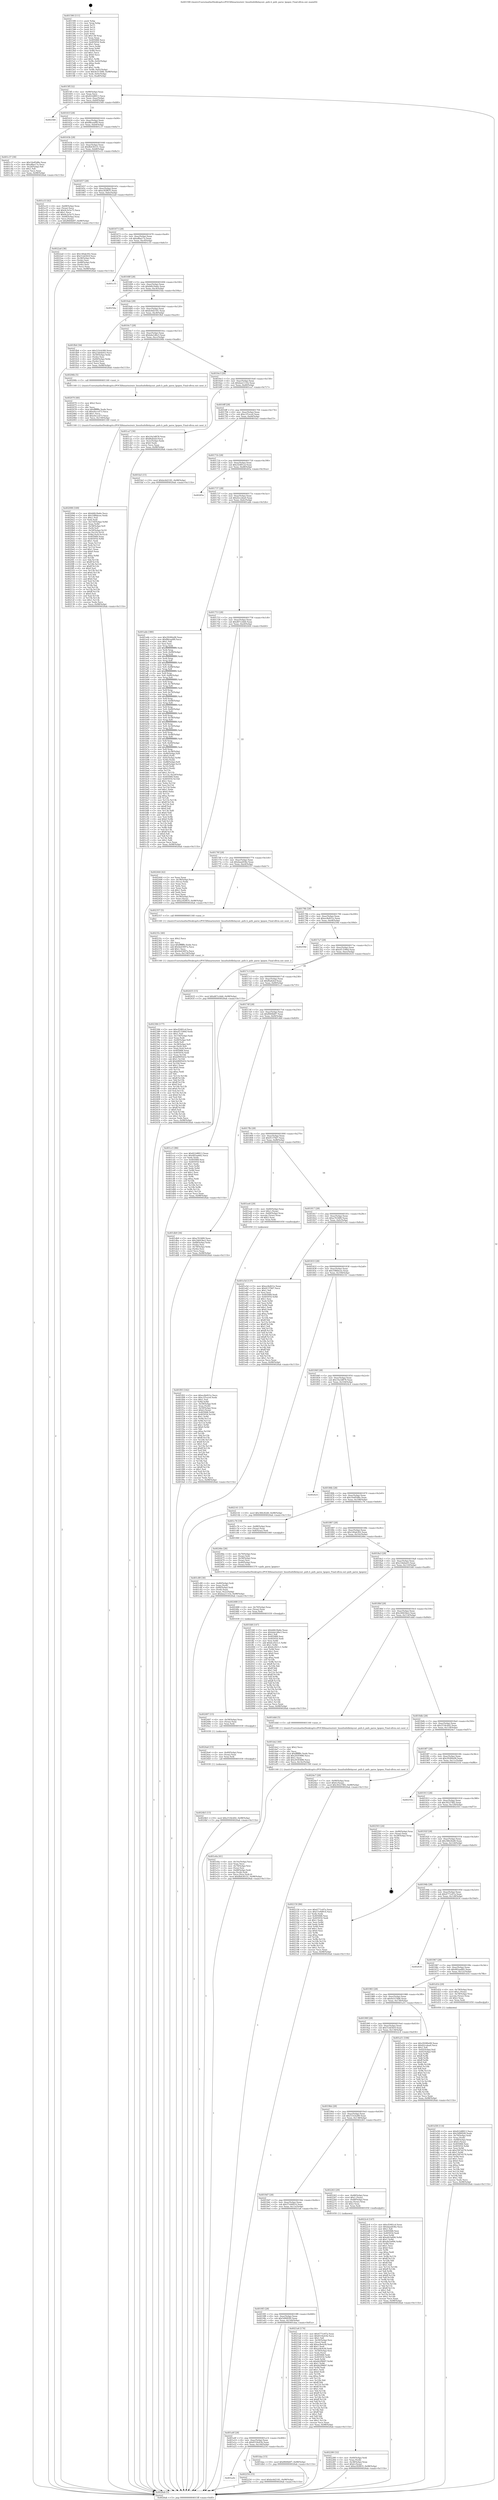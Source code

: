 digraph "0x401590" {
  label = "0x401590 (/mnt/c/Users/mathe/Desktop/tcc/POCII/binaries/extr_linuxfsnfsfilelayout..pnfs.h_pnfs_parse_lgopen_Final-ollvm.out::main(0))"
  labelloc = "t"
  node[shape=record]

  Entry [label="",width=0.3,height=0.3,shape=circle,fillcolor=black,style=filled]
  "0x4015ff" [label="{
     0x4015ff [32]\l
     | [instrs]\l
     &nbsp;&nbsp;0x4015ff \<+6\>: mov -0x98(%rbp),%eax\l
     &nbsp;&nbsp;0x401605 \<+2\>: mov %eax,%ecx\l
     &nbsp;&nbsp;0x401607 \<+6\>: sub $0x822d8913,%ecx\l
     &nbsp;&nbsp;0x40160d \<+6\>: mov %eax,-0xac(%rbp)\l
     &nbsp;&nbsp;0x401613 \<+6\>: mov %ecx,-0xb0(%rbp)\l
     &nbsp;&nbsp;0x401619 \<+6\>: je 0000000000402560 \<main+0xfd0\>\l
  }"]
  "0x402560" [label="{
     0x402560\l
  }", style=dashed]
  "0x40161f" [label="{
     0x40161f [28]\l
     | [instrs]\l
     &nbsp;&nbsp;0x40161f \<+5\>: jmp 0000000000401624 \<main+0x94\>\l
     &nbsp;&nbsp;0x401624 \<+6\>: mov -0xac(%rbp),%eax\l
     &nbsp;&nbsp;0x40162a \<+5\>: sub $0x88cea0f9,%eax\l
     &nbsp;&nbsp;0x40162f \<+6\>: mov %eax,-0xb4(%rbp)\l
     &nbsp;&nbsp;0x401635 \<+6\>: je 0000000000401c37 \<main+0x6a7\>\l
  }"]
  Exit [label="",width=0.3,height=0.3,shape=circle,fillcolor=black,style=filled,peripheries=2]
  "0x401c37" [label="{
     0x401c37 [30]\l
     | [instrs]\l
     &nbsp;&nbsp;0x401c37 \<+5\>: mov $0x10e85d8e,%eax\l
     &nbsp;&nbsp;0x401c3c \<+5\>: mov $0xaffaa17a,%ecx\l
     &nbsp;&nbsp;0x401c41 \<+3\>: mov -0x2d(%rbp),%dl\l
     &nbsp;&nbsp;0x401c44 \<+3\>: test $0x1,%dl\l
     &nbsp;&nbsp;0x401c47 \<+3\>: cmovne %ecx,%eax\l
     &nbsp;&nbsp;0x401c4a \<+6\>: mov %eax,-0x98(%rbp)\l
     &nbsp;&nbsp;0x401c50 \<+5\>: jmp 00000000004026ab \<main+0x111b\>\l
  }"]
  "0x40163b" [label="{
     0x40163b [28]\l
     | [instrs]\l
     &nbsp;&nbsp;0x40163b \<+5\>: jmp 0000000000401640 \<main+0xb0\>\l
     &nbsp;&nbsp;0x401640 \<+6\>: mov -0xac(%rbp),%eax\l
     &nbsp;&nbsp;0x401646 \<+5\>: sub $0x8b436331,%eax\l
     &nbsp;&nbsp;0x40164b \<+6\>: mov %eax,-0xb8(%rbp)\l
     &nbsp;&nbsp;0x401651 \<+6\>: je 0000000000401e33 \<main+0x8a3\>\l
  }"]
  "0x4024b5" [label="{
     0x4024b5 [15]\l
     | [instrs]\l
     &nbsp;&nbsp;0x4024b5 \<+10\>: movl $0x2534cb92,-0x98(%rbp)\l
     &nbsp;&nbsp;0x4024bf \<+5\>: jmp 00000000004026ab \<main+0x111b\>\l
  }"]
  "0x401e33" [label="{
     0x401e33 [42]\l
     | [instrs]\l
     &nbsp;&nbsp;0x401e33 \<+4\>: mov -0x68(%rbp),%rax\l
     &nbsp;&nbsp;0x401e37 \<+2\>: mov (%rax),%ecx\l
     &nbsp;&nbsp;0x401e39 \<+6\>: add $0x9c2e5e75,%ecx\l
     &nbsp;&nbsp;0x401e3f \<+3\>: add $0x1,%ecx\l
     &nbsp;&nbsp;0x401e42 \<+6\>: sub $0x9c2e5e75,%ecx\l
     &nbsp;&nbsp;0x401e48 \<+4\>: mov -0x68(%rbp),%rax\l
     &nbsp;&nbsp;0x401e4c \<+2\>: mov %ecx,(%rax)\l
     &nbsp;&nbsp;0x401e4e \<+10\>: movl $0xf840b6f7,-0x98(%rbp)\l
     &nbsp;&nbsp;0x401e58 \<+5\>: jmp 00000000004026ab \<main+0x111b\>\l
  }"]
  "0x401657" [label="{
     0x401657 [28]\l
     | [instrs]\l
     &nbsp;&nbsp;0x401657 \<+5\>: jmp 000000000040165c \<main+0xcc\>\l
     &nbsp;&nbsp;0x40165c \<+6\>: mov -0xac(%rbp),%eax\l
     &nbsp;&nbsp;0x401662 \<+5\>: sub $0xa3f2f835,%eax\l
     &nbsp;&nbsp;0x401667 \<+6\>: mov %eax,-0xbc(%rbp)\l
     &nbsp;&nbsp;0x40166d \<+6\>: je 00000000004022a0 \<main+0xd10\>\l
  }"]
  "0x4024a6" [label="{
     0x4024a6 [15]\l
     | [instrs]\l
     &nbsp;&nbsp;0x4024a6 \<+4\>: mov -0x40(%rbp),%rax\l
     &nbsp;&nbsp;0x4024aa \<+3\>: mov (%rax),%rax\l
     &nbsp;&nbsp;0x4024ad \<+3\>: mov %rax,%rdi\l
     &nbsp;&nbsp;0x4024b0 \<+5\>: call 0000000000401030 \<free@plt\>\l
     | [calls]\l
     &nbsp;&nbsp;0x401030 \{1\} (unknown)\l
  }"]
  "0x4022a0" [label="{
     0x4022a0 [36]\l
     | [instrs]\l
     &nbsp;&nbsp;0x4022a0 \<+5\>: mov $0x140ab302,%eax\l
     &nbsp;&nbsp;0x4022a5 \<+5\>: mov $0x51dd3fc9,%ecx\l
     &nbsp;&nbsp;0x4022aa \<+4\>: mov -0x38(%rbp),%rdx\l
     &nbsp;&nbsp;0x4022ae \<+2\>: mov (%rdx),%esi\l
     &nbsp;&nbsp;0x4022b0 \<+4\>: mov -0x48(%rbp),%rdx\l
     &nbsp;&nbsp;0x4022b4 \<+2\>: cmp (%rdx),%esi\l
     &nbsp;&nbsp;0x4022b6 \<+3\>: cmovl %ecx,%eax\l
     &nbsp;&nbsp;0x4022b9 \<+6\>: mov %eax,-0x98(%rbp)\l
     &nbsp;&nbsp;0x4022bf \<+5\>: jmp 00000000004026ab \<main+0x111b\>\l
  }"]
  "0x401673" [label="{
     0x401673 [28]\l
     | [instrs]\l
     &nbsp;&nbsp;0x401673 \<+5\>: jmp 0000000000401678 \<main+0xe8\>\l
     &nbsp;&nbsp;0x401678 \<+6\>: mov -0xac(%rbp),%eax\l
     &nbsp;&nbsp;0x40167e \<+5\>: sub $0xaffaa17a,%eax\l
     &nbsp;&nbsp;0x401683 \<+6\>: mov %eax,-0xc0(%rbp)\l
     &nbsp;&nbsp;0x401689 \<+6\>: je 0000000000401c55 \<main+0x6c5\>\l
  }"]
  "0x402497" [label="{
     0x402497 [15]\l
     | [instrs]\l
     &nbsp;&nbsp;0x402497 \<+4\>: mov -0x58(%rbp),%rax\l
     &nbsp;&nbsp;0x40249b \<+3\>: mov (%rax),%rax\l
     &nbsp;&nbsp;0x40249e \<+3\>: mov %rax,%rdi\l
     &nbsp;&nbsp;0x4024a1 \<+5\>: call 0000000000401030 \<free@plt\>\l
     | [calls]\l
     &nbsp;&nbsp;0x401030 \{1\} (unknown)\l
  }"]
  "0x401c55" [label="{
     0x401c55\l
  }", style=dashed]
  "0x40168f" [label="{
     0x40168f [28]\l
     | [instrs]\l
     &nbsp;&nbsp;0x40168f \<+5\>: jmp 0000000000401694 \<main+0x104\>\l
     &nbsp;&nbsp;0x401694 \<+6\>: mov -0xac(%rbp),%eax\l
     &nbsp;&nbsp;0x40169a \<+5\>: sub $0xb6b18a6e,%eax\l
     &nbsp;&nbsp;0x40169f \<+6\>: mov %eax,-0xc4(%rbp)\l
     &nbsp;&nbsp;0x4016a5 \<+6\>: je 00000000004025da \<main+0x104a\>\l
  }"]
  "0x402488" [label="{
     0x402488 [15]\l
     | [instrs]\l
     &nbsp;&nbsp;0x402488 \<+4\>: mov -0x70(%rbp),%rax\l
     &nbsp;&nbsp;0x40248c \<+3\>: mov (%rax),%rax\l
     &nbsp;&nbsp;0x40248f \<+3\>: mov %rax,%rdi\l
     &nbsp;&nbsp;0x402492 \<+5\>: call 0000000000401030 \<free@plt\>\l
     | [calls]\l
     &nbsp;&nbsp;0x401030 \{1\} (unknown)\l
  }"]
  "0x4025da" [label="{
     0x4025da\l
  }", style=dashed]
  "0x4016ab" [label="{
     0x4016ab [28]\l
     | [instrs]\l
     &nbsp;&nbsp;0x4016ab \<+5\>: jmp 00000000004016b0 \<main+0x120\>\l
     &nbsp;&nbsp;0x4016b0 \<+6\>: mov -0xac(%rbp),%eax\l
     &nbsp;&nbsp;0x4016b6 \<+5\>: sub $0xbc6d2181,%eax\l
     &nbsp;&nbsp;0x4016bb \<+6\>: mov %eax,-0xc8(%rbp)\l
     &nbsp;&nbsp;0x4016c1 \<+6\>: je 0000000000401fb4 \<main+0xa24\>\l
  }"]
  "0x402384" [label="{
     0x402384 [177]\l
     | [instrs]\l
     &nbsp;&nbsp;0x402384 \<+5\>: mov $0xcf2481cd,%ecx\l
     &nbsp;&nbsp;0x402389 \<+5\>: mov $0xef13346d,%edx\l
     &nbsp;&nbsp;0x40238e \<+3\>: mov $0x1,%sil\l
     &nbsp;&nbsp;0x402391 \<+6\>: mov -0x154(%rbp),%edi\l
     &nbsp;&nbsp;0x402397 \<+3\>: imul %eax,%edi\l
     &nbsp;&nbsp;0x40239a \<+4\>: mov -0x40(%rbp),%r8\l
     &nbsp;&nbsp;0x40239e \<+3\>: mov (%r8),%r8\l
     &nbsp;&nbsp;0x4023a1 \<+4\>: mov -0x38(%rbp),%r9\l
     &nbsp;&nbsp;0x4023a5 \<+3\>: movslq (%r9),%r9\l
     &nbsp;&nbsp;0x4023a8 \<+4\>: mov %edi,(%r8,%r9,4)\l
     &nbsp;&nbsp;0x4023ac \<+7\>: mov 0x405068,%eax\l
     &nbsp;&nbsp;0x4023b3 \<+7\>: mov 0x405054,%edi\l
     &nbsp;&nbsp;0x4023ba \<+3\>: mov %eax,%r10d\l
     &nbsp;&nbsp;0x4023bd \<+7\>: sub $0xb9695d32,%r10d\l
     &nbsp;&nbsp;0x4023c4 \<+4\>: sub $0x1,%r10d\l
     &nbsp;&nbsp;0x4023c8 \<+7\>: add $0xb9695d32,%r10d\l
     &nbsp;&nbsp;0x4023cf \<+4\>: imul %r10d,%eax\l
     &nbsp;&nbsp;0x4023d3 \<+3\>: and $0x1,%eax\l
     &nbsp;&nbsp;0x4023d6 \<+3\>: cmp $0x0,%eax\l
     &nbsp;&nbsp;0x4023d9 \<+4\>: sete %r11b\l
     &nbsp;&nbsp;0x4023dd \<+3\>: cmp $0xa,%edi\l
     &nbsp;&nbsp;0x4023e0 \<+3\>: setl %bl\l
     &nbsp;&nbsp;0x4023e3 \<+3\>: mov %r11b,%r14b\l
     &nbsp;&nbsp;0x4023e6 \<+4\>: xor $0xff,%r14b\l
     &nbsp;&nbsp;0x4023ea \<+3\>: mov %bl,%r15b\l
     &nbsp;&nbsp;0x4023ed \<+4\>: xor $0xff,%r15b\l
     &nbsp;&nbsp;0x4023f1 \<+4\>: xor $0x0,%sil\l
     &nbsp;&nbsp;0x4023f5 \<+3\>: mov %r14b,%r12b\l
     &nbsp;&nbsp;0x4023f8 \<+4\>: and $0x0,%r12b\l
     &nbsp;&nbsp;0x4023fc \<+3\>: and %sil,%r11b\l
     &nbsp;&nbsp;0x4023ff \<+3\>: mov %r15b,%r13b\l
     &nbsp;&nbsp;0x402402 \<+4\>: and $0x0,%r13b\l
     &nbsp;&nbsp;0x402406 \<+3\>: and %sil,%bl\l
     &nbsp;&nbsp;0x402409 \<+3\>: or %r11b,%r12b\l
     &nbsp;&nbsp;0x40240c \<+3\>: or %bl,%r13b\l
     &nbsp;&nbsp;0x40240f \<+3\>: xor %r13b,%r12b\l
     &nbsp;&nbsp;0x402412 \<+3\>: or %r15b,%r14b\l
     &nbsp;&nbsp;0x402415 \<+4\>: xor $0xff,%r14b\l
     &nbsp;&nbsp;0x402419 \<+4\>: or $0x0,%sil\l
     &nbsp;&nbsp;0x40241d \<+3\>: and %sil,%r14b\l
     &nbsp;&nbsp;0x402420 \<+3\>: or %r14b,%r12b\l
     &nbsp;&nbsp;0x402423 \<+4\>: test $0x1,%r12b\l
     &nbsp;&nbsp;0x402427 \<+3\>: cmovne %edx,%ecx\l
     &nbsp;&nbsp;0x40242a \<+6\>: mov %ecx,-0x98(%rbp)\l
     &nbsp;&nbsp;0x402430 \<+5\>: jmp 00000000004026ab \<main+0x111b\>\l
  }"]
  "0x401fb4" [label="{
     0x401fb4 [36]\l
     | [instrs]\l
     &nbsp;&nbsp;0x401fb4 \<+5\>: mov $0x533cb289,%eax\l
     &nbsp;&nbsp;0x401fb9 \<+5\>: mov $0x23debe03,%ecx\l
     &nbsp;&nbsp;0x401fbe \<+4\>: mov -0x50(%rbp),%rdx\l
     &nbsp;&nbsp;0x401fc2 \<+2\>: mov (%rdx),%esi\l
     &nbsp;&nbsp;0x401fc4 \<+4\>: mov -0x60(%rbp),%rdx\l
     &nbsp;&nbsp;0x401fc8 \<+2\>: cmp (%rdx),%esi\l
     &nbsp;&nbsp;0x401fca \<+3\>: cmovl %ecx,%eax\l
     &nbsp;&nbsp;0x401fcd \<+6\>: mov %eax,-0x98(%rbp)\l
     &nbsp;&nbsp;0x401fd3 \<+5\>: jmp 00000000004026ab \<main+0x111b\>\l
  }"]
  "0x4016c7" [label="{
     0x4016c7 [28]\l
     | [instrs]\l
     &nbsp;&nbsp;0x4016c7 \<+5\>: jmp 00000000004016cc \<main+0x13c\>\l
     &nbsp;&nbsp;0x4016cc \<+6\>: mov -0xac(%rbp),%eax\l
     &nbsp;&nbsp;0x4016d2 \<+5\>: sub $0xbda1d6e3,%eax\l
     &nbsp;&nbsp;0x4016d7 \<+6\>: mov %eax,-0xcc(%rbp)\l
     &nbsp;&nbsp;0x4016dd \<+6\>: je 000000000040206b \<main+0xadb\>\l
  }"]
  "0x40235c" [label="{
     0x40235c [40]\l
     | [instrs]\l
     &nbsp;&nbsp;0x40235c \<+5\>: mov $0x2,%ecx\l
     &nbsp;&nbsp;0x402361 \<+1\>: cltd\l
     &nbsp;&nbsp;0x402362 \<+2\>: idiv %ecx\l
     &nbsp;&nbsp;0x402364 \<+6\>: imul $0xfffffffe,%edx,%ecx\l
     &nbsp;&nbsp;0x40236a \<+6\>: add $0x4ed3497a,%ecx\l
     &nbsp;&nbsp;0x402370 \<+3\>: add $0x1,%ecx\l
     &nbsp;&nbsp;0x402373 \<+6\>: sub $0x4ed3497a,%ecx\l
     &nbsp;&nbsp;0x402379 \<+6\>: mov %ecx,-0x154(%rbp)\l
     &nbsp;&nbsp;0x40237f \<+5\>: call 0000000000401160 \<next_i\>\l
     | [calls]\l
     &nbsp;&nbsp;0x401160 \{1\} (/mnt/c/Users/mathe/Desktop/tcc/POCII/binaries/extr_linuxfsnfsfilelayout..pnfs.h_pnfs_parse_lgopen_Final-ollvm.out::next_i)\l
  }"]
  "0x40206b" [label="{
     0x40206b [5]\l
     | [instrs]\l
     &nbsp;&nbsp;0x40206b \<+5\>: call 0000000000401160 \<next_i\>\l
     | [calls]\l
     &nbsp;&nbsp;0x401160 \{1\} (/mnt/c/Users/mathe/Desktop/tcc/POCII/binaries/extr_linuxfsnfsfilelayout..pnfs.h_pnfs_parse_lgopen_Final-ollvm.out::next_i)\l
  }"]
  "0x4016e3" [label="{
     0x4016e3 [28]\l
     | [instrs]\l
     &nbsp;&nbsp;0x4016e3 \<+5\>: jmp 00000000004016e8 \<main+0x158\>\l
     &nbsp;&nbsp;0x4016e8 \<+6\>: mov -0xac(%rbp),%eax\l
     &nbsp;&nbsp;0x4016ee \<+5\>: sub $0xbea1131b,%eax\l
     &nbsp;&nbsp;0x4016f3 \<+6\>: mov %eax,-0xd0(%rbp)\l
     &nbsp;&nbsp;0x4016f9 \<+6\>: je 0000000000401ca7 \<main+0x717\>\l
  }"]
  "0x402280" [label="{
     0x402280 [32]\l
     | [instrs]\l
     &nbsp;&nbsp;0x402280 \<+4\>: mov -0x40(%rbp),%rdi\l
     &nbsp;&nbsp;0x402284 \<+3\>: mov %rax,(%rdi)\l
     &nbsp;&nbsp;0x402287 \<+4\>: mov -0x38(%rbp),%rax\l
     &nbsp;&nbsp;0x40228b \<+6\>: movl $0x0,(%rax)\l
     &nbsp;&nbsp;0x402291 \<+10\>: movl $0xa3f2f835,-0x98(%rbp)\l
     &nbsp;&nbsp;0x40229b \<+5\>: jmp 00000000004026ab \<main+0x111b\>\l
  }"]
  "0x401ca7" [label="{
     0x401ca7 [30]\l
     | [instrs]\l
     &nbsp;&nbsp;0x401ca7 \<+5\>: mov $0x10a3d878,%eax\l
     &nbsp;&nbsp;0x401cac \<+5\>: mov $0xf6afedcf,%ecx\l
     &nbsp;&nbsp;0x401cb1 \<+3\>: mov -0x2c(%rbp),%edx\l
     &nbsp;&nbsp;0x401cb4 \<+3\>: cmp $0x0,%edx\l
     &nbsp;&nbsp;0x401cb7 \<+3\>: cmove %ecx,%eax\l
     &nbsp;&nbsp;0x401cba \<+6\>: mov %eax,-0x98(%rbp)\l
     &nbsp;&nbsp;0x401cc0 \<+5\>: jmp 00000000004026ab \<main+0x111b\>\l
  }"]
  "0x4016ff" [label="{
     0x4016ff [28]\l
     | [instrs]\l
     &nbsp;&nbsp;0x4016ff \<+5\>: jmp 0000000000401704 \<main+0x174\>\l
     &nbsp;&nbsp;0x401704 \<+6\>: mov -0xac(%rbp),%eax\l
     &nbsp;&nbsp;0x40170a \<+5\>: sub $0xc1f1ece4,%eax\l
     &nbsp;&nbsp;0x40170f \<+6\>: mov %eax,-0xd4(%rbp)\l
     &nbsp;&nbsp;0x401715 \<+6\>: je 0000000000401fa5 \<main+0xa15\>\l
  }"]
  "0x401a2b" [label="{
     0x401a2b\l
  }", style=dashed]
  "0x401fa5" [label="{
     0x401fa5 [15]\l
     | [instrs]\l
     &nbsp;&nbsp;0x401fa5 \<+10\>: movl $0xbc6d2181,-0x98(%rbp)\l
     &nbsp;&nbsp;0x401faf \<+5\>: jmp 00000000004026ab \<main+0x111b\>\l
  }"]
  "0x40171b" [label="{
     0x40171b [28]\l
     | [instrs]\l
     &nbsp;&nbsp;0x40171b \<+5\>: jmp 0000000000401720 \<main+0x190\>\l
     &nbsp;&nbsp;0x401720 \<+6\>: mov -0xac(%rbp),%eax\l
     &nbsp;&nbsp;0x401726 \<+5\>: sub $0xcf2481cd,%eax\l
     &nbsp;&nbsp;0x40172b \<+6\>: mov %eax,-0xd8(%rbp)\l
     &nbsp;&nbsp;0x401731 \<+6\>: je 000000000040265a \<main+0x10ca\>\l
  }"]
  "0x402254" [label="{
     0x402254 [15]\l
     | [instrs]\l
     &nbsp;&nbsp;0x402254 \<+10\>: movl $0xbc6d2181,-0x98(%rbp)\l
     &nbsp;&nbsp;0x40225e \<+5\>: jmp 00000000004026ab \<main+0x111b\>\l
  }"]
  "0x40265a" [label="{
     0x40265a\l
  }", style=dashed]
  "0x401737" [label="{
     0x401737 [28]\l
     | [instrs]\l
     &nbsp;&nbsp;0x401737 \<+5\>: jmp 000000000040173c \<main+0x1ac\>\l
     &nbsp;&nbsp;0x40173c \<+6\>: mov -0xac(%rbp),%eax\l
     &nbsp;&nbsp;0x401742 \<+5\>: sub $0xd2ccdea0,%eax\l
     &nbsp;&nbsp;0x401747 \<+6\>: mov %eax,-0xdc(%rbp)\l
     &nbsp;&nbsp;0x40174d \<+6\>: je 0000000000401abb \<main+0x52b\>\l
  }"]
  "0x402098" [label="{
     0x402098 [169]\l
     | [instrs]\l
     &nbsp;&nbsp;0x402098 \<+5\>: mov $0xb6b18a6e,%ecx\l
     &nbsp;&nbsp;0x40209d \<+5\>: mov $0x108bbcee,%edx\l
     &nbsp;&nbsp;0x4020a2 \<+3\>: mov $0x1,%sil\l
     &nbsp;&nbsp;0x4020a5 \<+2\>: xor %edi,%edi\l
     &nbsp;&nbsp;0x4020a7 \<+7\>: mov -0x150(%rbp),%r8d\l
     &nbsp;&nbsp;0x4020ae \<+4\>: imul %eax,%r8d\l
     &nbsp;&nbsp;0x4020b2 \<+4\>: mov -0x58(%rbp),%r9\l
     &nbsp;&nbsp;0x4020b6 \<+3\>: mov (%r9),%r9\l
     &nbsp;&nbsp;0x4020b9 \<+4\>: mov -0x50(%rbp),%r10\l
     &nbsp;&nbsp;0x4020bd \<+3\>: movslq (%r10),%r10\l
     &nbsp;&nbsp;0x4020c0 \<+4\>: mov %r8d,(%r9,%r10,4)\l
     &nbsp;&nbsp;0x4020c4 \<+7\>: mov 0x405068,%eax\l
     &nbsp;&nbsp;0x4020cb \<+8\>: mov 0x405054,%r8d\l
     &nbsp;&nbsp;0x4020d3 \<+3\>: sub $0x1,%edi\l
     &nbsp;&nbsp;0x4020d6 \<+3\>: mov %eax,%r11d\l
     &nbsp;&nbsp;0x4020d9 \<+3\>: add %edi,%r11d\l
     &nbsp;&nbsp;0x4020dc \<+4\>: imul %r11d,%eax\l
     &nbsp;&nbsp;0x4020e0 \<+3\>: and $0x1,%eax\l
     &nbsp;&nbsp;0x4020e3 \<+3\>: cmp $0x0,%eax\l
     &nbsp;&nbsp;0x4020e6 \<+3\>: sete %bl\l
     &nbsp;&nbsp;0x4020e9 \<+4\>: cmp $0xa,%r8d\l
     &nbsp;&nbsp;0x4020ed \<+4\>: setl %r14b\l
     &nbsp;&nbsp;0x4020f1 \<+3\>: mov %bl,%r15b\l
     &nbsp;&nbsp;0x4020f4 \<+4\>: xor $0xff,%r15b\l
     &nbsp;&nbsp;0x4020f8 \<+3\>: mov %r14b,%r12b\l
     &nbsp;&nbsp;0x4020fb \<+4\>: xor $0xff,%r12b\l
     &nbsp;&nbsp;0x4020ff \<+4\>: xor $0x0,%sil\l
     &nbsp;&nbsp;0x402103 \<+3\>: mov %r15b,%r13b\l
     &nbsp;&nbsp;0x402106 \<+4\>: and $0x0,%r13b\l
     &nbsp;&nbsp;0x40210a \<+3\>: and %sil,%bl\l
     &nbsp;&nbsp;0x40210d \<+3\>: mov %r12b,%al\l
     &nbsp;&nbsp;0x402110 \<+2\>: and $0x0,%al\l
     &nbsp;&nbsp;0x402112 \<+3\>: and %sil,%r14b\l
     &nbsp;&nbsp;0x402115 \<+3\>: or %bl,%r13b\l
     &nbsp;&nbsp;0x402118 \<+3\>: or %r14b,%al\l
     &nbsp;&nbsp;0x40211b \<+3\>: xor %al,%r13b\l
     &nbsp;&nbsp;0x40211e \<+3\>: or %r12b,%r15b\l
     &nbsp;&nbsp;0x402121 \<+4\>: xor $0xff,%r15b\l
     &nbsp;&nbsp;0x402125 \<+4\>: or $0x0,%sil\l
     &nbsp;&nbsp;0x402129 \<+3\>: and %sil,%r15b\l
     &nbsp;&nbsp;0x40212c \<+3\>: or %r15b,%r13b\l
     &nbsp;&nbsp;0x40212f \<+4\>: test $0x1,%r13b\l
     &nbsp;&nbsp;0x402133 \<+3\>: cmovne %edx,%ecx\l
     &nbsp;&nbsp;0x402136 \<+6\>: mov %ecx,-0x98(%rbp)\l
     &nbsp;&nbsp;0x40213c \<+5\>: jmp 00000000004026ab \<main+0x111b\>\l
  }"]
  "0x401abb" [label="{
     0x401abb [380]\l
     | [instrs]\l
     &nbsp;&nbsp;0x401abb \<+5\>: mov $0x29280e08,%eax\l
     &nbsp;&nbsp;0x401ac0 \<+5\>: mov $0x88cea0f9,%ecx\l
     &nbsp;&nbsp;0x401ac5 \<+2\>: mov $0x1,%dl\l
     &nbsp;&nbsp;0x401ac7 \<+2\>: xor %esi,%esi\l
     &nbsp;&nbsp;0x401ac9 \<+3\>: mov %rsp,%rdi\l
     &nbsp;&nbsp;0x401acc \<+4\>: add $0xfffffffffffffff0,%rdi\l
     &nbsp;&nbsp;0x401ad0 \<+3\>: mov %rdi,%rsp\l
     &nbsp;&nbsp;0x401ad3 \<+7\>: mov %rdi,-0x90(%rbp)\l
     &nbsp;&nbsp;0x401ada \<+3\>: mov %rsp,%rdi\l
     &nbsp;&nbsp;0x401add \<+4\>: add $0xfffffffffffffff0,%rdi\l
     &nbsp;&nbsp;0x401ae1 \<+3\>: mov %rdi,%rsp\l
     &nbsp;&nbsp;0x401ae4 \<+3\>: mov %rsp,%r8\l
     &nbsp;&nbsp;0x401ae7 \<+4\>: add $0xfffffffffffffff0,%r8\l
     &nbsp;&nbsp;0x401aeb \<+3\>: mov %r8,%rsp\l
     &nbsp;&nbsp;0x401aee \<+7\>: mov %r8,-0x88(%rbp)\l
     &nbsp;&nbsp;0x401af5 \<+3\>: mov %rsp,%r8\l
     &nbsp;&nbsp;0x401af8 \<+4\>: add $0xfffffffffffffff0,%r8\l
     &nbsp;&nbsp;0x401afc \<+3\>: mov %r8,%rsp\l
     &nbsp;&nbsp;0x401aff \<+4\>: mov %r8,-0x80(%rbp)\l
     &nbsp;&nbsp;0x401b03 \<+3\>: mov %rsp,%r8\l
     &nbsp;&nbsp;0x401b06 \<+4\>: add $0xfffffffffffffff0,%r8\l
     &nbsp;&nbsp;0x401b0a \<+3\>: mov %r8,%rsp\l
     &nbsp;&nbsp;0x401b0d \<+4\>: mov %r8,-0x78(%rbp)\l
     &nbsp;&nbsp;0x401b11 \<+3\>: mov %rsp,%r8\l
     &nbsp;&nbsp;0x401b14 \<+4\>: add $0xfffffffffffffff0,%r8\l
     &nbsp;&nbsp;0x401b18 \<+3\>: mov %r8,%rsp\l
     &nbsp;&nbsp;0x401b1b \<+4\>: mov %r8,-0x70(%rbp)\l
     &nbsp;&nbsp;0x401b1f \<+3\>: mov %rsp,%r8\l
     &nbsp;&nbsp;0x401b22 \<+4\>: add $0xfffffffffffffff0,%r8\l
     &nbsp;&nbsp;0x401b26 \<+3\>: mov %r8,%rsp\l
     &nbsp;&nbsp;0x401b29 \<+4\>: mov %r8,-0x68(%rbp)\l
     &nbsp;&nbsp;0x401b2d \<+3\>: mov %rsp,%r8\l
     &nbsp;&nbsp;0x401b30 \<+4\>: add $0xfffffffffffffff0,%r8\l
     &nbsp;&nbsp;0x401b34 \<+3\>: mov %r8,%rsp\l
     &nbsp;&nbsp;0x401b37 \<+4\>: mov %r8,-0x60(%rbp)\l
     &nbsp;&nbsp;0x401b3b \<+3\>: mov %rsp,%r8\l
     &nbsp;&nbsp;0x401b3e \<+4\>: add $0xfffffffffffffff0,%r8\l
     &nbsp;&nbsp;0x401b42 \<+3\>: mov %r8,%rsp\l
     &nbsp;&nbsp;0x401b45 \<+4\>: mov %r8,-0x58(%rbp)\l
     &nbsp;&nbsp;0x401b49 \<+3\>: mov %rsp,%r8\l
     &nbsp;&nbsp;0x401b4c \<+4\>: add $0xfffffffffffffff0,%r8\l
     &nbsp;&nbsp;0x401b50 \<+3\>: mov %r8,%rsp\l
     &nbsp;&nbsp;0x401b53 \<+4\>: mov %r8,-0x50(%rbp)\l
     &nbsp;&nbsp;0x401b57 \<+3\>: mov %rsp,%r8\l
     &nbsp;&nbsp;0x401b5a \<+4\>: add $0xfffffffffffffff0,%r8\l
     &nbsp;&nbsp;0x401b5e \<+3\>: mov %r8,%rsp\l
     &nbsp;&nbsp;0x401b61 \<+4\>: mov %r8,-0x48(%rbp)\l
     &nbsp;&nbsp;0x401b65 \<+3\>: mov %rsp,%r8\l
     &nbsp;&nbsp;0x401b68 \<+4\>: add $0xfffffffffffffff0,%r8\l
     &nbsp;&nbsp;0x401b6c \<+3\>: mov %r8,%rsp\l
     &nbsp;&nbsp;0x401b6f \<+4\>: mov %r8,-0x40(%rbp)\l
     &nbsp;&nbsp;0x401b73 \<+3\>: mov %rsp,%r8\l
     &nbsp;&nbsp;0x401b76 \<+4\>: add $0xfffffffffffffff0,%r8\l
     &nbsp;&nbsp;0x401b7a \<+3\>: mov %r8,%rsp\l
     &nbsp;&nbsp;0x401b7d \<+4\>: mov %r8,-0x38(%rbp)\l
     &nbsp;&nbsp;0x401b81 \<+7\>: mov -0x90(%rbp),%r8\l
     &nbsp;&nbsp;0x401b88 \<+7\>: movl $0x0,(%r8)\l
     &nbsp;&nbsp;0x401b8f \<+7\>: mov -0x9c(%rbp),%r9d\l
     &nbsp;&nbsp;0x401b96 \<+3\>: mov %r9d,(%rdi)\l
     &nbsp;&nbsp;0x401b99 \<+7\>: mov -0x88(%rbp),%r8\l
     &nbsp;&nbsp;0x401ba0 \<+7\>: mov -0xa8(%rbp),%r10\l
     &nbsp;&nbsp;0x401ba7 \<+3\>: mov %r10,(%r8)\l
     &nbsp;&nbsp;0x401baa \<+3\>: cmpl $0x2,(%rdi)\l
     &nbsp;&nbsp;0x401bad \<+4\>: setne %r11b\l
     &nbsp;&nbsp;0x401bb1 \<+4\>: and $0x1,%r11b\l
     &nbsp;&nbsp;0x401bb5 \<+4\>: mov %r11b,-0x2d(%rbp)\l
     &nbsp;&nbsp;0x401bb9 \<+7\>: mov 0x405068,%ebx\l
     &nbsp;&nbsp;0x401bc0 \<+8\>: mov 0x405054,%r14d\l
     &nbsp;&nbsp;0x401bc8 \<+3\>: sub $0x1,%esi\l
     &nbsp;&nbsp;0x401bcb \<+3\>: mov %ebx,%r15d\l
     &nbsp;&nbsp;0x401bce \<+3\>: add %esi,%r15d\l
     &nbsp;&nbsp;0x401bd1 \<+4\>: imul %r15d,%ebx\l
     &nbsp;&nbsp;0x401bd5 \<+3\>: and $0x1,%ebx\l
     &nbsp;&nbsp;0x401bd8 \<+3\>: cmp $0x0,%ebx\l
     &nbsp;&nbsp;0x401bdb \<+4\>: sete %r11b\l
     &nbsp;&nbsp;0x401bdf \<+4\>: cmp $0xa,%r14d\l
     &nbsp;&nbsp;0x401be3 \<+4\>: setl %r12b\l
     &nbsp;&nbsp;0x401be7 \<+3\>: mov %r11b,%r13b\l
     &nbsp;&nbsp;0x401bea \<+4\>: xor $0xff,%r13b\l
     &nbsp;&nbsp;0x401bee \<+3\>: mov %r12b,%sil\l
     &nbsp;&nbsp;0x401bf1 \<+4\>: xor $0xff,%sil\l
     &nbsp;&nbsp;0x401bf5 \<+3\>: xor $0x0,%dl\l
     &nbsp;&nbsp;0x401bf8 \<+3\>: mov %r13b,%dil\l
     &nbsp;&nbsp;0x401bfb \<+4\>: and $0x0,%dil\l
     &nbsp;&nbsp;0x401bff \<+3\>: and %dl,%r11b\l
     &nbsp;&nbsp;0x401c02 \<+3\>: mov %sil,%r8b\l
     &nbsp;&nbsp;0x401c05 \<+4\>: and $0x0,%r8b\l
     &nbsp;&nbsp;0x401c09 \<+3\>: and %dl,%r12b\l
     &nbsp;&nbsp;0x401c0c \<+3\>: or %r11b,%dil\l
     &nbsp;&nbsp;0x401c0f \<+3\>: or %r12b,%r8b\l
     &nbsp;&nbsp;0x401c12 \<+3\>: xor %r8b,%dil\l
     &nbsp;&nbsp;0x401c15 \<+3\>: or %sil,%r13b\l
     &nbsp;&nbsp;0x401c18 \<+4\>: xor $0xff,%r13b\l
     &nbsp;&nbsp;0x401c1c \<+3\>: or $0x0,%dl\l
     &nbsp;&nbsp;0x401c1f \<+3\>: and %dl,%r13b\l
     &nbsp;&nbsp;0x401c22 \<+3\>: or %r13b,%dil\l
     &nbsp;&nbsp;0x401c25 \<+4\>: test $0x1,%dil\l
     &nbsp;&nbsp;0x401c29 \<+3\>: cmovne %ecx,%eax\l
     &nbsp;&nbsp;0x401c2c \<+6\>: mov %eax,-0x98(%rbp)\l
     &nbsp;&nbsp;0x401c32 \<+5\>: jmp 00000000004026ab \<main+0x111b\>\l
  }"]
  "0x401753" [label="{
     0x401753 [28]\l
     | [instrs]\l
     &nbsp;&nbsp;0x401753 \<+5\>: jmp 0000000000401758 \<main+0x1c8\>\l
     &nbsp;&nbsp;0x401758 \<+6\>: mov -0xac(%rbp),%eax\l
     &nbsp;&nbsp;0x40175e \<+5\>: sub $0xd67ccbb6,%eax\l
     &nbsp;&nbsp;0x401763 \<+6\>: mov %eax,-0xe0(%rbp)\l
     &nbsp;&nbsp;0x401769 \<+6\>: je 0000000000402444 \<main+0xeb4\>\l
  }"]
  "0x402070" [label="{
     0x402070 [40]\l
     | [instrs]\l
     &nbsp;&nbsp;0x402070 \<+5\>: mov $0x2,%ecx\l
     &nbsp;&nbsp;0x402075 \<+1\>: cltd\l
     &nbsp;&nbsp;0x402076 \<+2\>: idiv %ecx\l
     &nbsp;&nbsp;0x402078 \<+6\>: imul $0xfffffffe,%edx,%ecx\l
     &nbsp;&nbsp;0x40207e \<+6\>: sub $0xe0cccd73,%ecx\l
     &nbsp;&nbsp;0x402084 \<+3\>: add $0x1,%ecx\l
     &nbsp;&nbsp;0x402087 \<+6\>: add $0xe0cccd73,%ecx\l
     &nbsp;&nbsp;0x40208d \<+6\>: mov %ecx,-0x150(%rbp)\l
     &nbsp;&nbsp;0x402093 \<+5\>: call 0000000000401160 \<next_i\>\l
     | [calls]\l
     &nbsp;&nbsp;0x401160 \{1\} (/mnt/c/Users/mathe/Desktop/tcc/POCII/binaries/extr_linuxfsnfsfilelayout..pnfs.h_pnfs_parse_lgopen_Final-ollvm.out::next_i)\l
  }"]
  "0x402444" [label="{
     0x402444 [42]\l
     | [instrs]\l
     &nbsp;&nbsp;0x402444 \<+2\>: xor %eax,%eax\l
     &nbsp;&nbsp;0x402446 \<+4\>: mov -0x38(%rbp),%rcx\l
     &nbsp;&nbsp;0x40244a \<+2\>: mov (%rcx),%edx\l
     &nbsp;&nbsp;0x40244c \<+2\>: mov %eax,%esi\l
     &nbsp;&nbsp;0x40244e \<+2\>: sub %edx,%esi\l
     &nbsp;&nbsp;0x402450 \<+2\>: mov %eax,%edx\l
     &nbsp;&nbsp;0x402452 \<+3\>: sub $0x1,%edx\l
     &nbsp;&nbsp;0x402455 \<+2\>: add %edx,%esi\l
     &nbsp;&nbsp;0x402457 \<+2\>: sub %esi,%eax\l
     &nbsp;&nbsp;0x402459 \<+4\>: mov -0x38(%rbp),%rcx\l
     &nbsp;&nbsp;0x40245d \<+2\>: mov %eax,(%rcx)\l
     &nbsp;&nbsp;0x40245f \<+10\>: movl $0xa3f2f835,-0x98(%rbp)\l
     &nbsp;&nbsp;0x402469 \<+5\>: jmp 00000000004026ab \<main+0x111b\>\l
  }"]
  "0x40176f" [label="{
     0x40176f [28]\l
     | [instrs]\l
     &nbsp;&nbsp;0x40176f \<+5\>: jmp 0000000000401774 \<main+0x1e4\>\l
     &nbsp;&nbsp;0x401774 \<+6\>: mov -0xac(%rbp),%eax\l
     &nbsp;&nbsp;0x40177a \<+5\>: sub $0xdaae836e,%eax\l
     &nbsp;&nbsp;0x40177f \<+6\>: mov %eax,-0xe4(%rbp)\l
     &nbsp;&nbsp;0x401785 \<+6\>: je 0000000000402357 \<main+0xdc7\>\l
  }"]
  "0x401f03" [label="{
     0x401f03 [162]\l
     | [instrs]\l
     &nbsp;&nbsp;0x401f03 \<+5\>: mov $0xec8e821e,%ecx\l
     &nbsp;&nbsp;0x401f08 \<+5\>: mov $0xc1f1ece4,%edx\l
     &nbsp;&nbsp;0x401f0d \<+3\>: mov $0x1,%sil\l
     &nbsp;&nbsp;0x401f10 \<+3\>: xor %r8d,%r8d\l
     &nbsp;&nbsp;0x401f13 \<+4\>: mov -0x58(%rbp),%rdi\l
     &nbsp;&nbsp;0x401f17 \<+3\>: mov %rax,(%rdi)\l
     &nbsp;&nbsp;0x401f1a \<+4\>: mov -0x50(%rbp),%rax\l
     &nbsp;&nbsp;0x401f1e \<+6\>: movl $0x0,(%rax)\l
     &nbsp;&nbsp;0x401f24 \<+8\>: mov 0x405068,%r9d\l
     &nbsp;&nbsp;0x401f2c \<+8\>: mov 0x405054,%r10d\l
     &nbsp;&nbsp;0x401f34 \<+4\>: sub $0x1,%r8d\l
     &nbsp;&nbsp;0x401f38 \<+3\>: mov %r9d,%r11d\l
     &nbsp;&nbsp;0x401f3b \<+3\>: add %r8d,%r11d\l
     &nbsp;&nbsp;0x401f3e \<+4\>: imul %r11d,%r9d\l
     &nbsp;&nbsp;0x401f42 \<+4\>: and $0x1,%r9d\l
     &nbsp;&nbsp;0x401f46 \<+4\>: cmp $0x0,%r9d\l
     &nbsp;&nbsp;0x401f4a \<+3\>: sete %bl\l
     &nbsp;&nbsp;0x401f4d \<+4\>: cmp $0xa,%r10d\l
     &nbsp;&nbsp;0x401f51 \<+4\>: setl %r14b\l
     &nbsp;&nbsp;0x401f55 \<+3\>: mov %bl,%r15b\l
     &nbsp;&nbsp;0x401f58 \<+4\>: xor $0xff,%r15b\l
     &nbsp;&nbsp;0x401f5c \<+3\>: mov %r14b,%r12b\l
     &nbsp;&nbsp;0x401f5f \<+4\>: xor $0xff,%r12b\l
     &nbsp;&nbsp;0x401f63 \<+4\>: xor $0x1,%sil\l
     &nbsp;&nbsp;0x401f67 \<+3\>: mov %r15b,%r13b\l
     &nbsp;&nbsp;0x401f6a \<+4\>: and $0xff,%r13b\l
     &nbsp;&nbsp;0x401f6e \<+3\>: and %sil,%bl\l
     &nbsp;&nbsp;0x401f71 \<+3\>: mov %r12b,%al\l
     &nbsp;&nbsp;0x401f74 \<+2\>: and $0xff,%al\l
     &nbsp;&nbsp;0x401f76 \<+3\>: and %sil,%r14b\l
     &nbsp;&nbsp;0x401f79 \<+3\>: or %bl,%r13b\l
     &nbsp;&nbsp;0x401f7c \<+3\>: or %r14b,%al\l
     &nbsp;&nbsp;0x401f7f \<+3\>: xor %al,%r13b\l
     &nbsp;&nbsp;0x401f82 \<+3\>: or %r12b,%r15b\l
     &nbsp;&nbsp;0x401f85 \<+4\>: xor $0xff,%r15b\l
     &nbsp;&nbsp;0x401f89 \<+4\>: or $0x1,%sil\l
     &nbsp;&nbsp;0x401f8d \<+3\>: and %sil,%r15b\l
     &nbsp;&nbsp;0x401f90 \<+3\>: or %r15b,%r13b\l
     &nbsp;&nbsp;0x401f93 \<+4\>: test $0x1,%r13b\l
     &nbsp;&nbsp;0x401f97 \<+3\>: cmovne %edx,%ecx\l
     &nbsp;&nbsp;0x401f9a \<+6\>: mov %ecx,-0x98(%rbp)\l
     &nbsp;&nbsp;0x401fa0 \<+5\>: jmp 00000000004026ab \<main+0x111b\>\l
  }"]
  "0x402357" [label="{
     0x402357 [5]\l
     | [instrs]\l
     &nbsp;&nbsp;0x402357 \<+5\>: call 0000000000401160 \<next_i\>\l
     | [calls]\l
     &nbsp;&nbsp;0x401160 \{1\} (/mnt/c/Users/mathe/Desktop/tcc/POCII/binaries/extr_linuxfsnfsfilelayout..pnfs.h_pnfs_parse_lgopen_Final-ollvm.out::next_i)\l
  }"]
  "0x40178b" [label="{
     0x40178b [28]\l
     | [instrs]\l
     &nbsp;&nbsp;0x40178b \<+5\>: jmp 0000000000401790 \<main+0x200\>\l
     &nbsp;&nbsp;0x401790 \<+6\>: mov -0xac(%rbp),%eax\l
     &nbsp;&nbsp;0x401796 \<+5\>: sub $0xec8e821e,%eax\l
     &nbsp;&nbsp;0x40179b \<+6\>: mov %eax,-0xe8(%rbp)\l
     &nbsp;&nbsp;0x4017a1 \<+6\>: je 000000000040259d \<main+0x100d\>\l
  }"]
  "0x401e0a" [label="{
     0x401e0a [41]\l
     | [instrs]\l
     &nbsp;&nbsp;0x401e0a \<+6\>: mov -0x14c(%rbp),%ecx\l
     &nbsp;&nbsp;0x401e10 \<+3\>: imul %eax,%ecx\l
     &nbsp;&nbsp;0x401e13 \<+4\>: mov -0x70(%rbp),%rsi\l
     &nbsp;&nbsp;0x401e17 \<+3\>: mov (%rsi),%rsi\l
     &nbsp;&nbsp;0x401e1a \<+4\>: mov -0x68(%rbp),%rdi\l
     &nbsp;&nbsp;0x401e1e \<+3\>: movslq (%rdi),%rdi\l
     &nbsp;&nbsp;0x401e21 \<+3\>: mov %ecx,(%rsi,%rdi,4)\l
     &nbsp;&nbsp;0x401e24 \<+10\>: movl $0x8b436331,-0x98(%rbp)\l
     &nbsp;&nbsp;0x401e2e \<+5\>: jmp 00000000004026ab \<main+0x111b\>\l
  }"]
  "0x40259d" [label="{
     0x40259d\l
  }", style=dashed]
  "0x4017a7" [label="{
     0x4017a7 [28]\l
     | [instrs]\l
     &nbsp;&nbsp;0x4017a7 \<+5\>: jmp 00000000004017ac \<main+0x21c\>\l
     &nbsp;&nbsp;0x4017ac \<+6\>: mov -0xac(%rbp),%eax\l
     &nbsp;&nbsp;0x4017b2 \<+5\>: sub $0xef13346d,%eax\l
     &nbsp;&nbsp;0x4017b7 \<+6\>: mov %eax,-0xec(%rbp)\l
     &nbsp;&nbsp;0x4017bd \<+6\>: je 0000000000402435 \<main+0xea5\>\l
  }"]
  "0x401de2" [label="{
     0x401de2 [40]\l
     | [instrs]\l
     &nbsp;&nbsp;0x401de2 \<+5\>: mov $0x2,%ecx\l
     &nbsp;&nbsp;0x401de7 \<+1\>: cltd\l
     &nbsp;&nbsp;0x401de8 \<+2\>: idiv %ecx\l
     &nbsp;&nbsp;0x401dea \<+6\>: imul $0xfffffffe,%edx,%ecx\l
     &nbsp;&nbsp;0x401df0 \<+6\>: sub $0x293f3686,%ecx\l
     &nbsp;&nbsp;0x401df6 \<+3\>: add $0x1,%ecx\l
     &nbsp;&nbsp;0x401df9 \<+6\>: add $0x293f3686,%ecx\l
     &nbsp;&nbsp;0x401dff \<+6\>: mov %ecx,-0x14c(%rbp)\l
     &nbsp;&nbsp;0x401e05 \<+5\>: call 0000000000401160 \<next_i\>\l
     | [calls]\l
     &nbsp;&nbsp;0x401160 \{1\} (/mnt/c/Users/mathe/Desktop/tcc/POCII/binaries/extr_linuxfsnfsfilelayout..pnfs.h_pnfs_parse_lgopen_Final-ollvm.out::next_i)\l
  }"]
  "0x402435" [label="{
     0x402435 [15]\l
     | [instrs]\l
     &nbsp;&nbsp;0x402435 \<+10\>: movl $0xd67ccbb6,-0x98(%rbp)\l
     &nbsp;&nbsp;0x40243f \<+5\>: jmp 00000000004026ab \<main+0x111b\>\l
  }"]
  "0x4017c3" [label="{
     0x4017c3 [28]\l
     | [instrs]\l
     &nbsp;&nbsp;0x4017c3 \<+5\>: jmp 00000000004017c8 \<main+0x238\>\l
     &nbsp;&nbsp;0x4017c8 \<+6\>: mov -0xac(%rbp),%eax\l
     &nbsp;&nbsp;0x4017ce \<+5\>: sub $0xf6afedcf,%eax\l
     &nbsp;&nbsp;0x4017d3 \<+6\>: mov %eax,-0xf0(%rbp)\l
     &nbsp;&nbsp;0x4017d9 \<+6\>: je 0000000000401cc5 \<main+0x735\>\l
  }"]
  "0x401a0f" [label="{
     0x401a0f [28]\l
     | [instrs]\l
     &nbsp;&nbsp;0x401a0f \<+5\>: jmp 0000000000401a14 \<main+0x484\>\l
     &nbsp;&nbsp;0x401a14 \<+6\>: mov -0xac(%rbp),%eax\l
     &nbsp;&nbsp;0x401a1a \<+5\>: sub $0x6516e43b,%eax\l
     &nbsp;&nbsp;0x401a1f \<+6\>: mov %eax,-0x144(%rbp)\l
     &nbsp;&nbsp;0x401a25 \<+6\>: je 0000000000402254 \<main+0xcc4\>\l
  }"]
  "0x401cc5" [label="{
     0x401cc5 [86]\l
     | [instrs]\l
     &nbsp;&nbsp;0x401cc5 \<+5\>: mov $0x822d8913,%eax\l
     &nbsp;&nbsp;0x401cca \<+5\>: mov $0x482aa682,%ecx\l
     &nbsp;&nbsp;0x401ccf \<+2\>: xor %edx,%edx\l
     &nbsp;&nbsp;0x401cd1 \<+7\>: mov 0x405068,%esi\l
     &nbsp;&nbsp;0x401cd8 \<+7\>: mov 0x405054,%edi\l
     &nbsp;&nbsp;0x401cdf \<+3\>: sub $0x1,%edx\l
     &nbsp;&nbsp;0x401ce2 \<+3\>: mov %esi,%r8d\l
     &nbsp;&nbsp;0x401ce5 \<+3\>: add %edx,%r8d\l
     &nbsp;&nbsp;0x401ce8 \<+4\>: imul %r8d,%esi\l
     &nbsp;&nbsp;0x401cec \<+3\>: and $0x1,%esi\l
     &nbsp;&nbsp;0x401cef \<+3\>: cmp $0x0,%esi\l
     &nbsp;&nbsp;0x401cf2 \<+4\>: sete %r9b\l
     &nbsp;&nbsp;0x401cf6 \<+3\>: cmp $0xa,%edi\l
     &nbsp;&nbsp;0x401cf9 \<+4\>: setl %r10b\l
     &nbsp;&nbsp;0x401cfd \<+3\>: mov %r9b,%r11b\l
     &nbsp;&nbsp;0x401d00 \<+3\>: and %r10b,%r11b\l
     &nbsp;&nbsp;0x401d03 \<+3\>: xor %r10b,%r9b\l
     &nbsp;&nbsp;0x401d06 \<+3\>: or %r9b,%r11b\l
     &nbsp;&nbsp;0x401d09 \<+4\>: test $0x1,%r11b\l
     &nbsp;&nbsp;0x401d0d \<+3\>: cmovne %ecx,%eax\l
     &nbsp;&nbsp;0x401d10 \<+6\>: mov %eax,-0x98(%rbp)\l
     &nbsp;&nbsp;0x401d16 \<+5\>: jmp 00000000004026ab \<main+0x111b\>\l
  }"]
  "0x4017df" [label="{
     0x4017df [28]\l
     | [instrs]\l
     &nbsp;&nbsp;0x4017df \<+5\>: jmp 00000000004017e4 \<main+0x254\>\l
     &nbsp;&nbsp;0x4017e4 \<+6\>: mov -0xac(%rbp),%eax\l
     &nbsp;&nbsp;0x4017ea \<+5\>: sub $0xf840b6f7,%eax\l
     &nbsp;&nbsp;0x4017ef \<+6\>: mov %eax,-0xf4(%rbp)\l
     &nbsp;&nbsp;0x4017f5 \<+6\>: je 0000000000401db9 \<main+0x829\>\l
  }"]
  "0x401daa" [label="{
     0x401daa [15]\l
     | [instrs]\l
     &nbsp;&nbsp;0x401daa \<+10\>: movl $0xf840b6f7,-0x98(%rbp)\l
     &nbsp;&nbsp;0x401db4 \<+5\>: jmp 00000000004026ab \<main+0x111b\>\l
  }"]
  "0x401db9" [label="{
     0x401db9 [36]\l
     | [instrs]\l
     &nbsp;&nbsp;0x401db9 \<+5\>: mov $0xa763489,%eax\l
     &nbsp;&nbsp;0x401dbe \<+5\>: mov $0x24643be2,%ecx\l
     &nbsp;&nbsp;0x401dc3 \<+4\>: mov -0x68(%rbp),%rdx\l
     &nbsp;&nbsp;0x401dc7 \<+2\>: mov (%rdx),%esi\l
     &nbsp;&nbsp;0x401dc9 \<+4\>: mov -0x78(%rbp),%rdx\l
     &nbsp;&nbsp;0x401dcd \<+2\>: cmp (%rdx),%esi\l
     &nbsp;&nbsp;0x401dcf \<+3\>: cmovl %ecx,%eax\l
     &nbsp;&nbsp;0x401dd2 \<+6\>: mov %eax,-0x98(%rbp)\l
     &nbsp;&nbsp;0x401dd8 \<+5\>: jmp 00000000004026ab \<main+0x111b\>\l
  }"]
  "0x4017fb" [label="{
     0x4017fb [28]\l
     | [instrs]\l
     &nbsp;&nbsp;0x4017fb \<+5\>: jmp 0000000000401800 \<main+0x270\>\l
     &nbsp;&nbsp;0x401800 \<+6\>: mov -0xac(%rbp),%eax\l
     &nbsp;&nbsp;0x401806 \<+5\>: sub $0x91379d7,%eax\l
     &nbsp;&nbsp;0x40180b \<+6\>: mov %eax,-0xf8(%rbp)\l
     &nbsp;&nbsp;0x401811 \<+6\>: je 0000000000401ee6 \<main+0x956\>\l
  }"]
  "0x4019f3" [label="{
     0x4019f3 [28]\l
     | [instrs]\l
     &nbsp;&nbsp;0x4019f3 \<+5\>: jmp 00000000004019f8 \<main+0x468\>\l
     &nbsp;&nbsp;0x4019f8 \<+6\>: mov -0xac(%rbp),%eax\l
     &nbsp;&nbsp;0x4019fe \<+5\>: sub $0x5d90f2f0,%eax\l
     &nbsp;&nbsp;0x401a03 \<+6\>: mov %eax,-0x140(%rbp)\l
     &nbsp;&nbsp;0x401a09 \<+6\>: je 0000000000401daa \<main+0x81a\>\l
  }"]
  "0x401ee6" [label="{
     0x401ee6 [29]\l
     | [instrs]\l
     &nbsp;&nbsp;0x401ee6 \<+4\>: mov -0x60(%rbp),%rax\l
     &nbsp;&nbsp;0x401eea \<+6\>: movl $0x1,(%rax)\l
     &nbsp;&nbsp;0x401ef0 \<+4\>: mov -0x60(%rbp),%rax\l
     &nbsp;&nbsp;0x401ef4 \<+3\>: movslq (%rax),%rax\l
     &nbsp;&nbsp;0x401ef7 \<+4\>: shl $0x2,%rax\l
     &nbsp;&nbsp;0x401efb \<+3\>: mov %rax,%rdi\l
     &nbsp;&nbsp;0x401efe \<+5\>: call 0000000000401050 \<malloc@plt\>\l
     | [calls]\l
     &nbsp;&nbsp;0x401050 \{1\} (unknown)\l
  }"]
  "0x401817" [label="{
     0x401817 [28]\l
     | [instrs]\l
     &nbsp;&nbsp;0x401817 \<+5\>: jmp 000000000040181c \<main+0x28c\>\l
     &nbsp;&nbsp;0x40181c \<+6\>: mov -0xac(%rbp),%eax\l
     &nbsp;&nbsp;0x401822 \<+5\>: sub $0xa763489,%eax\l
     &nbsp;&nbsp;0x401827 \<+6\>: mov %eax,-0xfc(%rbp)\l
     &nbsp;&nbsp;0x40182d \<+6\>: je 0000000000401e5d \<main+0x8cd\>\l
  }"]
  "0x4021a6" [label="{
     0x4021a6 [174]\l
     | [instrs]\l
     &nbsp;&nbsp;0x4021a6 \<+5\>: mov $0x4771e97a,%eax\l
     &nbsp;&nbsp;0x4021ab \<+5\>: mov $0x6516e43b,%ecx\l
     &nbsp;&nbsp;0x4021b0 \<+2\>: mov $0x1,%dl\l
     &nbsp;&nbsp;0x4021b2 \<+4\>: mov -0x50(%rbp),%rsi\l
     &nbsp;&nbsp;0x4021b6 \<+2\>: mov (%rsi),%edi\l
     &nbsp;&nbsp;0x4021b8 \<+6\>: add $0xac8e4cfd,%edi\l
     &nbsp;&nbsp;0x4021be \<+3\>: add $0x1,%edi\l
     &nbsp;&nbsp;0x4021c1 \<+6\>: sub $0xac8e4cfd,%edi\l
     &nbsp;&nbsp;0x4021c7 \<+4\>: mov -0x50(%rbp),%rsi\l
     &nbsp;&nbsp;0x4021cb \<+2\>: mov %edi,(%rsi)\l
     &nbsp;&nbsp;0x4021cd \<+7\>: mov 0x405068,%edi\l
     &nbsp;&nbsp;0x4021d4 \<+8\>: mov 0x405054,%r8d\l
     &nbsp;&nbsp;0x4021dc \<+3\>: mov %edi,%r9d\l
     &nbsp;&nbsp;0x4021df \<+7\>: sub $0xbb2f9697,%r9d\l
     &nbsp;&nbsp;0x4021e6 \<+4\>: sub $0x1,%r9d\l
     &nbsp;&nbsp;0x4021ea \<+7\>: add $0xbb2f9697,%r9d\l
     &nbsp;&nbsp;0x4021f1 \<+4\>: imul %r9d,%edi\l
     &nbsp;&nbsp;0x4021f5 \<+3\>: and $0x1,%edi\l
     &nbsp;&nbsp;0x4021f8 \<+3\>: cmp $0x0,%edi\l
     &nbsp;&nbsp;0x4021fb \<+4\>: sete %r10b\l
     &nbsp;&nbsp;0x4021ff \<+4\>: cmp $0xa,%r8d\l
     &nbsp;&nbsp;0x402203 \<+4\>: setl %r11b\l
     &nbsp;&nbsp;0x402207 \<+3\>: mov %r10b,%bl\l
     &nbsp;&nbsp;0x40220a \<+3\>: xor $0xff,%bl\l
     &nbsp;&nbsp;0x40220d \<+3\>: mov %r11b,%r14b\l
     &nbsp;&nbsp;0x402210 \<+4\>: xor $0xff,%r14b\l
     &nbsp;&nbsp;0x402214 \<+3\>: xor $0x1,%dl\l
     &nbsp;&nbsp;0x402217 \<+3\>: mov %bl,%r15b\l
     &nbsp;&nbsp;0x40221a \<+4\>: and $0xff,%r15b\l
     &nbsp;&nbsp;0x40221e \<+3\>: and %dl,%r10b\l
     &nbsp;&nbsp;0x402221 \<+3\>: mov %r14b,%r12b\l
     &nbsp;&nbsp;0x402224 \<+4\>: and $0xff,%r12b\l
     &nbsp;&nbsp;0x402228 \<+3\>: and %dl,%r11b\l
     &nbsp;&nbsp;0x40222b \<+3\>: or %r10b,%r15b\l
     &nbsp;&nbsp;0x40222e \<+3\>: or %r11b,%r12b\l
     &nbsp;&nbsp;0x402231 \<+3\>: xor %r12b,%r15b\l
     &nbsp;&nbsp;0x402234 \<+3\>: or %r14b,%bl\l
     &nbsp;&nbsp;0x402237 \<+3\>: xor $0xff,%bl\l
     &nbsp;&nbsp;0x40223a \<+3\>: or $0x1,%dl\l
     &nbsp;&nbsp;0x40223d \<+2\>: and %dl,%bl\l
     &nbsp;&nbsp;0x40223f \<+3\>: or %bl,%r15b\l
     &nbsp;&nbsp;0x402242 \<+4\>: test $0x1,%r15b\l
     &nbsp;&nbsp;0x402246 \<+3\>: cmovne %ecx,%eax\l
     &nbsp;&nbsp;0x402249 \<+6\>: mov %eax,-0x98(%rbp)\l
     &nbsp;&nbsp;0x40224f \<+5\>: jmp 00000000004026ab \<main+0x111b\>\l
  }"]
  "0x401e5d" [label="{
     0x401e5d [137]\l
     | [instrs]\l
     &nbsp;&nbsp;0x401e5d \<+5\>: mov $0xec8e821e,%eax\l
     &nbsp;&nbsp;0x401e62 \<+5\>: mov $0x91379d7,%ecx\l
     &nbsp;&nbsp;0x401e67 \<+2\>: mov $0x1,%dl\l
     &nbsp;&nbsp;0x401e69 \<+2\>: xor %esi,%esi\l
     &nbsp;&nbsp;0x401e6b \<+7\>: mov 0x405068,%edi\l
     &nbsp;&nbsp;0x401e72 \<+8\>: mov 0x405054,%r8d\l
     &nbsp;&nbsp;0x401e7a \<+3\>: sub $0x1,%esi\l
     &nbsp;&nbsp;0x401e7d \<+3\>: mov %edi,%r9d\l
     &nbsp;&nbsp;0x401e80 \<+3\>: add %esi,%r9d\l
     &nbsp;&nbsp;0x401e83 \<+4\>: imul %r9d,%edi\l
     &nbsp;&nbsp;0x401e87 \<+3\>: and $0x1,%edi\l
     &nbsp;&nbsp;0x401e8a \<+3\>: cmp $0x0,%edi\l
     &nbsp;&nbsp;0x401e8d \<+4\>: sete %r10b\l
     &nbsp;&nbsp;0x401e91 \<+4\>: cmp $0xa,%r8d\l
     &nbsp;&nbsp;0x401e95 \<+4\>: setl %r11b\l
     &nbsp;&nbsp;0x401e99 \<+3\>: mov %r10b,%bl\l
     &nbsp;&nbsp;0x401e9c \<+3\>: xor $0xff,%bl\l
     &nbsp;&nbsp;0x401e9f \<+3\>: mov %r11b,%r14b\l
     &nbsp;&nbsp;0x401ea2 \<+4\>: xor $0xff,%r14b\l
     &nbsp;&nbsp;0x401ea6 \<+3\>: xor $0x1,%dl\l
     &nbsp;&nbsp;0x401ea9 \<+3\>: mov %bl,%r15b\l
     &nbsp;&nbsp;0x401eac \<+4\>: and $0xff,%r15b\l
     &nbsp;&nbsp;0x401eb0 \<+3\>: and %dl,%r10b\l
     &nbsp;&nbsp;0x401eb3 \<+3\>: mov %r14b,%r12b\l
     &nbsp;&nbsp;0x401eb6 \<+4\>: and $0xff,%r12b\l
     &nbsp;&nbsp;0x401eba \<+3\>: and %dl,%r11b\l
     &nbsp;&nbsp;0x401ebd \<+3\>: or %r10b,%r15b\l
     &nbsp;&nbsp;0x401ec0 \<+3\>: or %r11b,%r12b\l
     &nbsp;&nbsp;0x401ec3 \<+3\>: xor %r12b,%r15b\l
     &nbsp;&nbsp;0x401ec6 \<+3\>: or %r14b,%bl\l
     &nbsp;&nbsp;0x401ec9 \<+3\>: xor $0xff,%bl\l
     &nbsp;&nbsp;0x401ecc \<+3\>: or $0x1,%dl\l
     &nbsp;&nbsp;0x401ecf \<+2\>: and %dl,%bl\l
     &nbsp;&nbsp;0x401ed1 \<+3\>: or %bl,%r15b\l
     &nbsp;&nbsp;0x401ed4 \<+4\>: test $0x1,%r15b\l
     &nbsp;&nbsp;0x401ed8 \<+3\>: cmovne %ecx,%eax\l
     &nbsp;&nbsp;0x401edb \<+6\>: mov %eax,-0x98(%rbp)\l
     &nbsp;&nbsp;0x401ee1 \<+5\>: jmp 00000000004026ab \<main+0x111b\>\l
  }"]
  "0x401833" [label="{
     0x401833 [28]\l
     | [instrs]\l
     &nbsp;&nbsp;0x401833 \<+5\>: jmp 0000000000401838 \<main+0x2a8\>\l
     &nbsp;&nbsp;0x401838 \<+6\>: mov -0xac(%rbp),%eax\l
     &nbsp;&nbsp;0x40183e \<+5\>: sub $0x108bbcee,%eax\l
     &nbsp;&nbsp;0x401843 \<+6\>: mov %eax,-0x100(%rbp)\l
     &nbsp;&nbsp;0x401849 \<+6\>: je 0000000000402141 \<main+0xbb1\>\l
  }"]
  "0x4019d7" [label="{
     0x4019d7 [28]\l
     | [instrs]\l
     &nbsp;&nbsp;0x4019d7 \<+5\>: jmp 00000000004019dc \<main+0x44c\>\l
     &nbsp;&nbsp;0x4019dc \<+6\>: mov -0xac(%rbp),%eax\l
     &nbsp;&nbsp;0x4019e2 \<+5\>: sub $0x57e9d914,%eax\l
     &nbsp;&nbsp;0x4019e7 \<+6\>: mov %eax,-0x13c(%rbp)\l
     &nbsp;&nbsp;0x4019ed \<+6\>: je 00000000004021a6 \<main+0xc16\>\l
  }"]
  "0x402141" [label="{
     0x402141 [15]\l
     | [instrs]\l
     &nbsp;&nbsp;0x402141 \<+10\>: movl $0x366c82d0,-0x98(%rbp)\l
     &nbsp;&nbsp;0x40214b \<+5\>: jmp 00000000004026ab \<main+0x111b\>\l
  }"]
  "0x40184f" [label="{
     0x40184f [28]\l
     | [instrs]\l
     &nbsp;&nbsp;0x40184f \<+5\>: jmp 0000000000401854 \<main+0x2c4\>\l
     &nbsp;&nbsp;0x401854 \<+6\>: mov -0xac(%rbp),%eax\l
     &nbsp;&nbsp;0x40185a \<+5\>: sub $0x10a3d878,%eax\l
     &nbsp;&nbsp;0x40185f \<+6\>: mov %eax,-0x104(%rbp)\l
     &nbsp;&nbsp;0x401865 \<+6\>: je 00000000004024c4 \<main+0xf34\>\l
  }"]
  "0x402263" [label="{
     0x402263 [29]\l
     | [instrs]\l
     &nbsp;&nbsp;0x402263 \<+4\>: mov -0x48(%rbp),%rax\l
     &nbsp;&nbsp;0x402267 \<+6\>: movl $0x1,(%rax)\l
     &nbsp;&nbsp;0x40226d \<+4\>: mov -0x48(%rbp),%rax\l
     &nbsp;&nbsp;0x402271 \<+3\>: movslq (%rax),%rax\l
     &nbsp;&nbsp;0x402274 \<+4\>: shl $0x2,%rax\l
     &nbsp;&nbsp;0x402278 \<+3\>: mov %rax,%rdi\l
     &nbsp;&nbsp;0x40227b \<+5\>: call 0000000000401050 \<malloc@plt\>\l
     | [calls]\l
     &nbsp;&nbsp;0x401050 \{1\} (unknown)\l
  }"]
  "0x4024c4" [label="{
     0x4024c4\l
  }", style=dashed]
  "0x40186b" [label="{
     0x40186b [28]\l
     | [instrs]\l
     &nbsp;&nbsp;0x40186b \<+5\>: jmp 0000000000401870 \<main+0x2e0\>\l
     &nbsp;&nbsp;0x401870 \<+6\>: mov -0xac(%rbp),%eax\l
     &nbsp;&nbsp;0x401876 \<+5\>: sub $0x10e85d8e,%eax\l
     &nbsp;&nbsp;0x40187b \<+6\>: mov %eax,-0x108(%rbp)\l
     &nbsp;&nbsp;0x401881 \<+6\>: je 0000000000401c76 \<main+0x6e6\>\l
  }"]
  "0x4019bb" [label="{
     0x4019bb [28]\l
     | [instrs]\l
     &nbsp;&nbsp;0x4019bb \<+5\>: jmp 00000000004019c0 \<main+0x430\>\l
     &nbsp;&nbsp;0x4019c0 \<+6\>: mov -0xac(%rbp),%eax\l
     &nbsp;&nbsp;0x4019c6 \<+5\>: sub $0x533cb289,%eax\l
     &nbsp;&nbsp;0x4019cb \<+6\>: mov %eax,-0x138(%rbp)\l
     &nbsp;&nbsp;0x4019d1 \<+6\>: je 0000000000402263 \<main+0xcd3\>\l
  }"]
  "0x401c76" [label="{
     0x401c76 [19]\l
     | [instrs]\l
     &nbsp;&nbsp;0x401c76 \<+7\>: mov -0x88(%rbp),%rax\l
     &nbsp;&nbsp;0x401c7d \<+3\>: mov (%rax),%rax\l
     &nbsp;&nbsp;0x401c80 \<+4\>: mov 0x8(%rax),%rdi\l
     &nbsp;&nbsp;0x401c84 \<+5\>: call 0000000000401060 \<atoi@plt\>\l
     | [calls]\l
     &nbsp;&nbsp;0x401060 \{1\} (unknown)\l
  }"]
  "0x401887" [label="{
     0x401887 [28]\l
     | [instrs]\l
     &nbsp;&nbsp;0x401887 \<+5\>: jmp 000000000040188c \<main+0x2fc\>\l
     &nbsp;&nbsp;0x40188c \<+6\>: mov -0xac(%rbp),%eax\l
     &nbsp;&nbsp;0x401892 \<+5\>: sub $0x140ab302,%eax\l
     &nbsp;&nbsp;0x401897 \<+6\>: mov %eax,-0x10c(%rbp)\l
     &nbsp;&nbsp;0x40189d \<+6\>: je 000000000040246e \<main+0xede\>\l
  }"]
  "0x4022c4" [label="{
     0x4022c4 [147]\l
     | [instrs]\l
     &nbsp;&nbsp;0x4022c4 \<+5\>: mov $0xcf2481cd,%eax\l
     &nbsp;&nbsp;0x4022c9 \<+5\>: mov $0xdaae836e,%ecx\l
     &nbsp;&nbsp;0x4022ce \<+2\>: mov $0x1,%dl\l
     &nbsp;&nbsp;0x4022d0 \<+7\>: mov 0x405068,%esi\l
     &nbsp;&nbsp;0x4022d7 \<+7\>: mov 0x405054,%edi\l
     &nbsp;&nbsp;0x4022de \<+3\>: mov %esi,%r8d\l
     &nbsp;&nbsp;0x4022e1 \<+7\>: add $0xafe5a694,%r8d\l
     &nbsp;&nbsp;0x4022e8 \<+4\>: sub $0x1,%r8d\l
     &nbsp;&nbsp;0x4022ec \<+7\>: sub $0xafe5a694,%r8d\l
     &nbsp;&nbsp;0x4022f3 \<+4\>: imul %r8d,%esi\l
     &nbsp;&nbsp;0x4022f7 \<+3\>: and $0x1,%esi\l
     &nbsp;&nbsp;0x4022fa \<+3\>: cmp $0x0,%esi\l
     &nbsp;&nbsp;0x4022fd \<+4\>: sete %r9b\l
     &nbsp;&nbsp;0x402301 \<+3\>: cmp $0xa,%edi\l
     &nbsp;&nbsp;0x402304 \<+4\>: setl %r10b\l
     &nbsp;&nbsp;0x402308 \<+3\>: mov %r9b,%r11b\l
     &nbsp;&nbsp;0x40230b \<+4\>: xor $0xff,%r11b\l
     &nbsp;&nbsp;0x40230f \<+3\>: mov %r10b,%bl\l
     &nbsp;&nbsp;0x402312 \<+3\>: xor $0xff,%bl\l
     &nbsp;&nbsp;0x402315 \<+3\>: xor $0x1,%dl\l
     &nbsp;&nbsp;0x402318 \<+3\>: mov %r11b,%r14b\l
     &nbsp;&nbsp;0x40231b \<+4\>: and $0xff,%r14b\l
     &nbsp;&nbsp;0x40231f \<+3\>: and %dl,%r9b\l
     &nbsp;&nbsp;0x402322 \<+3\>: mov %bl,%r15b\l
     &nbsp;&nbsp;0x402325 \<+4\>: and $0xff,%r15b\l
     &nbsp;&nbsp;0x402329 \<+3\>: and %dl,%r10b\l
     &nbsp;&nbsp;0x40232c \<+3\>: or %r9b,%r14b\l
     &nbsp;&nbsp;0x40232f \<+3\>: or %r10b,%r15b\l
     &nbsp;&nbsp;0x402332 \<+3\>: xor %r15b,%r14b\l
     &nbsp;&nbsp;0x402335 \<+3\>: or %bl,%r11b\l
     &nbsp;&nbsp;0x402338 \<+4\>: xor $0xff,%r11b\l
     &nbsp;&nbsp;0x40233c \<+3\>: or $0x1,%dl\l
     &nbsp;&nbsp;0x40233f \<+3\>: and %dl,%r11b\l
     &nbsp;&nbsp;0x402342 \<+3\>: or %r11b,%r14b\l
     &nbsp;&nbsp;0x402345 \<+4\>: test $0x1,%r14b\l
     &nbsp;&nbsp;0x402349 \<+3\>: cmovne %ecx,%eax\l
     &nbsp;&nbsp;0x40234c \<+6\>: mov %eax,-0x98(%rbp)\l
     &nbsp;&nbsp;0x402352 \<+5\>: jmp 00000000004026ab \<main+0x111b\>\l
  }"]
  "0x40246e" [label="{
     0x40246e [26]\l
     | [instrs]\l
     &nbsp;&nbsp;0x40246e \<+4\>: mov -0x70(%rbp),%rax\l
     &nbsp;&nbsp;0x402472 \<+3\>: mov (%rax),%rdi\l
     &nbsp;&nbsp;0x402475 \<+4\>: mov -0x58(%rbp),%rax\l
     &nbsp;&nbsp;0x402479 \<+3\>: mov (%rax),%rsi\l
     &nbsp;&nbsp;0x40247c \<+4\>: mov -0x40(%rbp),%rax\l
     &nbsp;&nbsp;0x402480 \<+3\>: mov (%rax),%rdx\l
     &nbsp;&nbsp;0x402483 \<+5\>: call 0000000000401570 \<pnfs_parse_lgopen\>\l
     | [calls]\l
     &nbsp;&nbsp;0x401570 \{1\} (/mnt/c/Users/mathe/Desktop/tcc/POCII/binaries/extr_linuxfsnfsfilelayout..pnfs.h_pnfs_parse_lgopen_Final-ollvm.out::pnfs_parse_lgopen)\l
  }"]
  "0x4018a3" [label="{
     0x4018a3 [28]\l
     | [instrs]\l
     &nbsp;&nbsp;0x4018a3 \<+5\>: jmp 00000000004018a8 \<main+0x318\>\l
     &nbsp;&nbsp;0x4018a8 \<+6\>: mov -0xac(%rbp),%eax\l
     &nbsp;&nbsp;0x4018ae \<+5\>: sub $0x23debe03,%eax\l
     &nbsp;&nbsp;0x4018b3 \<+6\>: mov %eax,-0x110(%rbp)\l
     &nbsp;&nbsp;0x4018b9 \<+6\>: je 0000000000401fd8 \<main+0xa48\>\l
  }"]
  "0x401d38" [label="{
     0x401d38 [114]\l
     | [instrs]\l
     &nbsp;&nbsp;0x401d38 \<+5\>: mov $0x822d8913,%ecx\l
     &nbsp;&nbsp;0x401d3d \<+5\>: mov $0x5d90f2f0,%edx\l
     &nbsp;&nbsp;0x401d42 \<+4\>: mov -0x70(%rbp),%rdi\l
     &nbsp;&nbsp;0x401d46 \<+3\>: mov %rax,(%rdi)\l
     &nbsp;&nbsp;0x401d49 \<+4\>: mov -0x68(%rbp),%rax\l
     &nbsp;&nbsp;0x401d4d \<+6\>: movl $0x0,(%rax)\l
     &nbsp;&nbsp;0x401d53 \<+7\>: mov 0x405068,%esi\l
     &nbsp;&nbsp;0x401d5a \<+8\>: mov 0x405054,%r8d\l
     &nbsp;&nbsp;0x401d62 \<+3\>: mov %esi,%r9d\l
     &nbsp;&nbsp;0x401d65 \<+7\>: sub $0x2587d279,%r9d\l
     &nbsp;&nbsp;0x401d6c \<+4\>: sub $0x1,%r9d\l
     &nbsp;&nbsp;0x401d70 \<+7\>: add $0x2587d279,%r9d\l
     &nbsp;&nbsp;0x401d77 \<+4\>: imul %r9d,%esi\l
     &nbsp;&nbsp;0x401d7b \<+3\>: and $0x1,%esi\l
     &nbsp;&nbsp;0x401d7e \<+3\>: cmp $0x0,%esi\l
     &nbsp;&nbsp;0x401d81 \<+4\>: sete %r10b\l
     &nbsp;&nbsp;0x401d85 \<+4\>: cmp $0xa,%r8d\l
     &nbsp;&nbsp;0x401d89 \<+4\>: setl %r11b\l
     &nbsp;&nbsp;0x401d8d \<+3\>: mov %r10b,%bl\l
     &nbsp;&nbsp;0x401d90 \<+3\>: and %r11b,%bl\l
     &nbsp;&nbsp;0x401d93 \<+3\>: xor %r11b,%r10b\l
     &nbsp;&nbsp;0x401d96 \<+3\>: or %r10b,%bl\l
     &nbsp;&nbsp;0x401d99 \<+3\>: test $0x1,%bl\l
     &nbsp;&nbsp;0x401d9c \<+3\>: cmovne %edx,%ecx\l
     &nbsp;&nbsp;0x401d9f \<+6\>: mov %ecx,-0x98(%rbp)\l
     &nbsp;&nbsp;0x401da5 \<+5\>: jmp 00000000004026ab \<main+0x111b\>\l
  }"]
  "0x401fd8" [label="{
     0x401fd8 [147]\l
     | [instrs]\l
     &nbsp;&nbsp;0x401fd8 \<+5\>: mov $0xb6b18a6e,%eax\l
     &nbsp;&nbsp;0x401fdd \<+5\>: mov $0xbda1d6e3,%ecx\l
     &nbsp;&nbsp;0x401fe2 \<+2\>: mov $0x1,%dl\l
     &nbsp;&nbsp;0x401fe4 \<+7\>: mov 0x405068,%esi\l
     &nbsp;&nbsp;0x401feb \<+7\>: mov 0x405054,%edi\l
     &nbsp;&nbsp;0x401ff2 \<+3\>: mov %esi,%r8d\l
     &nbsp;&nbsp;0x401ff5 \<+7\>: add $0x6c2021c1,%r8d\l
     &nbsp;&nbsp;0x401ffc \<+4\>: sub $0x1,%r8d\l
     &nbsp;&nbsp;0x402000 \<+7\>: sub $0x6c2021c1,%r8d\l
     &nbsp;&nbsp;0x402007 \<+4\>: imul %r8d,%esi\l
     &nbsp;&nbsp;0x40200b \<+3\>: and $0x1,%esi\l
     &nbsp;&nbsp;0x40200e \<+3\>: cmp $0x0,%esi\l
     &nbsp;&nbsp;0x402011 \<+4\>: sete %r9b\l
     &nbsp;&nbsp;0x402015 \<+3\>: cmp $0xa,%edi\l
     &nbsp;&nbsp;0x402018 \<+4\>: setl %r10b\l
     &nbsp;&nbsp;0x40201c \<+3\>: mov %r9b,%r11b\l
     &nbsp;&nbsp;0x40201f \<+4\>: xor $0xff,%r11b\l
     &nbsp;&nbsp;0x402023 \<+3\>: mov %r10b,%bl\l
     &nbsp;&nbsp;0x402026 \<+3\>: xor $0xff,%bl\l
     &nbsp;&nbsp;0x402029 \<+3\>: xor $0x1,%dl\l
     &nbsp;&nbsp;0x40202c \<+3\>: mov %r11b,%r14b\l
     &nbsp;&nbsp;0x40202f \<+4\>: and $0xff,%r14b\l
     &nbsp;&nbsp;0x402033 \<+3\>: and %dl,%r9b\l
     &nbsp;&nbsp;0x402036 \<+3\>: mov %bl,%r15b\l
     &nbsp;&nbsp;0x402039 \<+4\>: and $0xff,%r15b\l
     &nbsp;&nbsp;0x40203d \<+3\>: and %dl,%r10b\l
     &nbsp;&nbsp;0x402040 \<+3\>: or %r9b,%r14b\l
     &nbsp;&nbsp;0x402043 \<+3\>: or %r10b,%r15b\l
     &nbsp;&nbsp;0x402046 \<+3\>: xor %r15b,%r14b\l
     &nbsp;&nbsp;0x402049 \<+3\>: or %bl,%r11b\l
     &nbsp;&nbsp;0x40204c \<+4\>: xor $0xff,%r11b\l
     &nbsp;&nbsp;0x402050 \<+3\>: or $0x1,%dl\l
     &nbsp;&nbsp;0x402053 \<+3\>: and %dl,%r11b\l
     &nbsp;&nbsp;0x402056 \<+3\>: or %r11b,%r14b\l
     &nbsp;&nbsp;0x402059 \<+4\>: test $0x1,%r14b\l
     &nbsp;&nbsp;0x40205d \<+3\>: cmovne %ecx,%eax\l
     &nbsp;&nbsp;0x402060 \<+6\>: mov %eax,-0x98(%rbp)\l
     &nbsp;&nbsp;0x402066 \<+5\>: jmp 00000000004026ab \<main+0x111b\>\l
  }"]
  "0x4018bf" [label="{
     0x4018bf [28]\l
     | [instrs]\l
     &nbsp;&nbsp;0x4018bf \<+5\>: jmp 00000000004018c4 \<main+0x334\>\l
     &nbsp;&nbsp;0x4018c4 \<+6\>: mov -0xac(%rbp),%eax\l
     &nbsp;&nbsp;0x4018ca \<+5\>: sub $0x24643be2,%eax\l
     &nbsp;&nbsp;0x4018cf \<+6\>: mov %eax,-0x114(%rbp)\l
     &nbsp;&nbsp;0x4018d5 \<+6\>: je 0000000000401ddd \<main+0x84d\>\l
  }"]
  "0x401c89" [label="{
     0x401c89 [30]\l
     | [instrs]\l
     &nbsp;&nbsp;0x401c89 \<+4\>: mov -0x80(%rbp),%rdi\l
     &nbsp;&nbsp;0x401c8d \<+2\>: mov %eax,(%rdi)\l
     &nbsp;&nbsp;0x401c8f \<+4\>: mov -0x80(%rbp),%rdi\l
     &nbsp;&nbsp;0x401c93 \<+2\>: mov (%rdi),%eax\l
     &nbsp;&nbsp;0x401c95 \<+3\>: mov %eax,-0x2c(%rbp)\l
     &nbsp;&nbsp;0x401c98 \<+10\>: movl $0xbea1131b,-0x98(%rbp)\l
     &nbsp;&nbsp;0x401ca2 \<+5\>: jmp 00000000004026ab \<main+0x111b\>\l
  }"]
  "0x401ddd" [label="{
     0x401ddd [5]\l
     | [instrs]\l
     &nbsp;&nbsp;0x401ddd \<+5\>: call 0000000000401160 \<next_i\>\l
     | [calls]\l
     &nbsp;&nbsp;0x401160 \{1\} (/mnt/c/Users/mathe/Desktop/tcc/POCII/binaries/extr_linuxfsnfsfilelayout..pnfs.h_pnfs_parse_lgopen_Final-ollvm.out::next_i)\l
  }"]
  "0x4018db" [label="{
     0x4018db [28]\l
     | [instrs]\l
     &nbsp;&nbsp;0x4018db \<+5\>: jmp 00000000004018e0 \<main+0x350\>\l
     &nbsp;&nbsp;0x4018e0 \<+6\>: mov -0xac(%rbp),%eax\l
     &nbsp;&nbsp;0x4018e6 \<+5\>: sub $0x2534cb92,%eax\l
     &nbsp;&nbsp;0x4018eb \<+6\>: mov %eax,-0x118(%rbp)\l
     &nbsp;&nbsp;0x4018f1 \<+6\>: je 00000000004024e7 \<main+0xf57\>\l
  }"]
  "0x401590" [label="{
     0x401590 [111]\l
     | [instrs]\l
     &nbsp;&nbsp;0x401590 \<+1\>: push %rbp\l
     &nbsp;&nbsp;0x401591 \<+3\>: mov %rsp,%rbp\l
     &nbsp;&nbsp;0x401594 \<+2\>: push %r15\l
     &nbsp;&nbsp;0x401596 \<+2\>: push %r14\l
     &nbsp;&nbsp;0x401598 \<+2\>: push %r13\l
     &nbsp;&nbsp;0x40159a \<+2\>: push %r12\l
     &nbsp;&nbsp;0x40159c \<+1\>: push %rbx\l
     &nbsp;&nbsp;0x40159d \<+7\>: sub $0x138,%rsp\l
     &nbsp;&nbsp;0x4015a4 \<+2\>: xor %eax,%eax\l
     &nbsp;&nbsp;0x4015a6 \<+7\>: mov 0x405068,%ecx\l
     &nbsp;&nbsp;0x4015ad \<+7\>: mov 0x405054,%edx\l
     &nbsp;&nbsp;0x4015b4 \<+3\>: sub $0x1,%eax\l
     &nbsp;&nbsp;0x4015b7 \<+3\>: mov %ecx,%r8d\l
     &nbsp;&nbsp;0x4015ba \<+3\>: add %eax,%r8d\l
     &nbsp;&nbsp;0x4015bd \<+4\>: imul %r8d,%ecx\l
     &nbsp;&nbsp;0x4015c1 \<+3\>: and $0x1,%ecx\l
     &nbsp;&nbsp;0x4015c4 \<+3\>: cmp $0x0,%ecx\l
     &nbsp;&nbsp;0x4015c7 \<+4\>: sete %r9b\l
     &nbsp;&nbsp;0x4015cb \<+4\>: and $0x1,%r9b\l
     &nbsp;&nbsp;0x4015cf \<+7\>: mov %r9b,-0x92(%rbp)\l
     &nbsp;&nbsp;0x4015d6 \<+3\>: cmp $0xa,%edx\l
     &nbsp;&nbsp;0x4015d9 \<+4\>: setl %r9b\l
     &nbsp;&nbsp;0x4015dd \<+4\>: and $0x1,%r9b\l
     &nbsp;&nbsp;0x4015e1 \<+7\>: mov %r9b,-0x91(%rbp)\l
     &nbsp;&nbsp;0x4015e8 \<+10\>: movl $0x4e515fd6,-0x98(%rbp)\l
     &nbsp;&nbsp;0x4015f2 \<+6\>: mov %edi,-0x9c(%rbp)\l
     &nbsp;&nbsp;0x4015f8 \<+7\>: mov %rsi,-0xa8(%rbp)\l
  }"]
  "0x4024e7" [label="{
     0x4024e7 [28]\l
     | [instrs]\l
     &nbsp;&nbsp;0x4024e7 \<+7\>: mov -0x90(%rbp),%rax\l
     &nbsp;&nbsp;0x4024ee \<+6\>: movl $0x0,(%rax)\l
     &nbsp;&nbsp;0x4024f4 \<+10\>: movl $0x302278f2,-0x98(%rbp)\l
     &nbsp;&nbsp;0x4024fe \<+5\>: jmp 00000000004026ab \<main+0x111b\>\l
  }"]
  "0x4018f7" [label="{
     0x4018f7 [28]\l
     | [instrs]\l
     &nbsp;&nbsp;0x4018f7 \<+5\>: jmp 00000000004018fc \<main+0x36c\>\l
     &nbsp;&nbsp;0x4018fc \<+6\>: mov -0xac(%rbp),%eax\l
     &nbsp;&nbsp;0x401902 \<+5\>: sub $0x29280e08,%eax\l
     &nbsp;&nbsp;0x401907 \<+6\>: mov %eax,-0x11c(%rbp)\l
     &nbsp;&nbsp;0x40190d \<+6\>: je 000000000040251b \<main+0xf8b\>\l
  }"]
  "0x4026ab" [label="{
     0x4026ab [5]\l
     | [instrs]\l
     &nbsp;&nbsp;0x4026ab \<+5\>: jmp 00000000004015ff \<main+0x6f\>\l
  }"]
  "0x40251b" [label="{
     0x40251b\l
  }", style=dashed]
  "0x401913" [label="{
     0x401913 [28]\l
     | [instrs]\l
     &nbsp;&nbsp;0x401913 \<+5\>: jmp 0000000000401918 \<main+0x388\>\l
     &nbsp;&nbsp;0x401918 \<+6\>: mov -0xac(%rbp),%eax\l
     &nbsp;&nbsp;0x40191e \<+5\>: sub $0x302278f2,%eax\l
     &nbsp;&nbsp;0x401923 \<+6\>: mov %eax,-0x120(%rbp)\l
     &nbsp;&nbsp;0x401929 \<+6\>: je 0000000000402503 \<main+0xf73\>\l
  }"]
  "0x40199f" [label="{
     0x40199f [28]\l
     | [instrs]\l
     &nbsp;&nbsp;0x40199f \<+5\>: jmp 00000000004019a4 \<main+0x414\>\l
     &nbsp;&nbsp;0x4019a4 \<+6\>: mov -0xac(%rbp),%eax\l
     &nbsp;&nbsp;0x4019aa \<+5\>: sub $0x51dd3fc9,%eax\l
     &nbsp;&nbsp;0x4019af \<+6\>: mov %eax,-0x134(%rbp)\l
     &nbsp;&nbsp;0x4019b5 \<+6\>: je 00000000004022c4 \<main+0xd34\>\l
  }"]
  "0x402503" [label="{
     0x402503 [24]\l
     | [instrs]\l
     &nbsp;&nbsp;0x402503 \<+7\>: mov -0x90(%rbp),%rax\l
     &nbsp;&nbsp;0x40250a \<+2\>: mov (%rax),%eax\l
     &nbsp;&nbsp;0x40250c \<+4\>: lea -0x28(%rbp),%rsp\l
     &nbsp;&nbsp;0x402510 \<+1\>: pop %rbx\l
     &nbsp;&nbsp;0x402511 \<+2\>: pop %r12\l
     &nbsp;&nbsp;0x402513 \<+2\>: pop %r13\l
     &nbsp;&nbsp;0x402515 \<+2\>: pop %r14\l
     &nbsp;&nbsp;0x402517 \<+2\>: pop %r15\l
     &nbsp;&nbsp;0x402519 \<+1\>: pop %rbp\l
     &nbsp;&nbsp;0x40251a \<+1\>: ret\l
  }"]
  "0x40192f" [label="{
     0x40192f [28]\l
     | [instrs]\l
     &nbsp;&nbsp;0x40192f \<+5\>: jmp 0000000000401934 \<main+0x3a4\>\l
     &nbsp;&nbsp;0x401934 \<+6\>: mov -0xac(%rbp),%eax\l
     &nbsp;&nbsp;0x40193a \<+5\>: sub $0x366c82d0,%eax\l
     &nbsp;&nbsp;0x40193f \<+6\>: mov %eax,-0x124(%rbp)\l
     &nbsp;&nbsp;0x401945 \<+6\>: je 0000000000402150 \<main+0xbc0\>\l
  }"]
  "0x401a51" [label="{
     0x401a51 [106]\l
     | [instrs]\l
     &nbsp;&nbsp;0x401a51 \<+5\>: mov $0x29280e08,%eax\l
     &nbsp;&nbsp;0x401a56 \<+5\>: mov $0xd2ccdea0,%ecx\l
     &nbsp;&nbsp;0x401a5b \<+2\>: mov $0x1,%dl\l
     &nbsp;&nbsp;0x401a5d \<+7\>: mov -0x92(%rbp),%sil\l
     &nbsp;&nbsp;0x401a64 \<+7\>: mov -0x91(%rbp),%dil\l
     &nbsp;&nbsp;0x401a6b \<+3\>: mov %sil,%r8b\l
     &nbsp;&nbsp;0x401a6e \<+4\>: xor $0xff,%r8b\l
     &nbsp;&nbsp;0x401a72 \<+3\>: mov %dil,%r9b\l
     &nbsp;&nbsp;0x401a75 \<+4\>: xor $0xff,%r9b\l
     &nbsp;&nbsp;0x401a79 \<+3\>: xor $0x0,%dl\l
     &nbsp;&nbsp;0x401a7c \<+3\>: mov %r8b,%r10b\l
     &nbsp;&nbsp;0x401a7f \<+4\>: and $0x0,%r10b\l
     &nbsp;&nbsp;0x401a83 \<+3\>: and %dl,%sil\l
     &nbsp;&nbsp;0x401a86 \<+3\>: mov %r9b,%r11b\l
     &nbsp;&nbsp;0x401a89 \<+4\>: and $0x0,%r11b\l
     &nbsp;&nbsp;0x401a8d \<+3\>: and %dl,%dil\l
     &nbsp;&nbsp;0x401a90 \<+3\>: or %sil,%r10b\l
     &nbsp;&nbsp;0x401a93 \<+3\>: or %dil,%r11b\l
     &nbsp;&nbsp;0x401a96 \<+3\>: xor %r11b,%r10b\l
     &nbsp;&nbsp;0x401a99 \<+3\>: or %r9b,%r8b\l
     &nbsp;&nbsp;0x401a9c \<+4\>: xor $0xff,%r8b\l
     &nbsp;&nbsp;0x401aa0 \<+3\>: or $0x0,%dl\l
     &nbsp;&nbsp;0x401aa3 \<+3\>: and %dl,%r8b\l
     &nbsp;&nbsp;0x401aa6 \<+3\>: or %r8b,%r10b\l
     &nbsp;&nbsp;0x401aa9 \<+4\>: test $0x1,%r10b\l
     &nbsp;&nbsp;0x401aad \<+3\>: cmovne %ecx,%eax\l
     &nbsp;&nbsp;0x401ab0 \<+6\>: mov %eax,-0x98(%rbp)\l
     &nbsp;&nbsp;0x401ab6 \<+5\>: jmp 00000000004026ab \<main+0x111b\>\l
  }"]
  "0x402150" [label="{
     0x402150 [86]\l
     | [instrs]\l
     &nbsp;&nbsp;0x402150 \<+5\>: mov $0x4771e97a,%eax\l
     &nbsp;&nbsp;0x402155 \<+5\>: mov $0x57e9d914,%ecx\l
     &nbsp;&nbsp;0x40215a \<+2\>: xor %edx,%edx\l
     &nbsp;&nbsp;0x40215c \<+7\>: mov 0x405068,%esi\l
     &nbsp;&nbsp;0x402163 \<+7\>: mov 0x405054,%edi\l
     &nbsp;&nbsp;0x40216a \<+3\>: sub $0x1,%edx\l
     &nbsp;&nbsp;0x40216d \<+3\>: mov %esi,%r8d\l
     &nbsp;&nbsp;0x402170 \<+3\>: add %edx,%r8d\l
     &nbsp;&nbsp;0x402173 \<+4\>: imul %r8d,%esi\l
     &nbsp;&nbsp;0x402177 \<+3\>: and $0x1,%esi\l
     &nbsp;&nbsp;0x40217a \<+3\>: cmp $0x0,%esi\l
     &nbsp;&nbsp;0x40217d \<+4\>: sete %r9b\l
     &nbsp;&nbsp;0x402181 \<+3\>: cmp $0xa,%edi\l
     &nbsp;&nbsp;0x402184 \<+4\>: setl %r10b\l
     &nbsp;&nbsp;0x402188 \<+3\>: mov %r9b,%r11b\l
     &nbsp;&nbsp;0x40218b \<+3\>: and %r10b,%r11b\l
     &nbsp;&nbsp;0x40218e \<+3\>: xor %r10b,%r9b\l
     &nbsp;&nbsp;0x402191 \<+3\>: or %r9b,%r11b\l
     &nbsp;&nbsp;0x402194 \<+4\>: test $0x1,%r11b\l
     &nbsp;&nbsp;0x402198 \<+3\>: cmovne %ecx,%eax\l
     &nbsp;&nbsp;0x40219b \<+6\>: mov %eax,-0x98(%rbp)\l
     &nbsp;&nbsp;0x4021a1 \<+5\>: jmp 00000000004026ab \<main+0x111b\>\l
  }"]
  "0x40194b" [label="{
     0x40194b [28]\l
     | [instrs]\l
     &nbsp;&nbsp;0x40194b \<+5\>: jmp 0000000000401950 \<main+0x3c0\>\l
     &nbsp;&nbsp;0x401950 \<+6\>: mov -0xac(%rbp),%eax\l
     &nbsp;&nbsp;0x401956 \<+5\>: sub $0x4771e97a,%eax\l
     &nbsp;&nbsp;0x40195b \<+6\>: mov %eax,-0x128(%rbp)\l
     &nbsp;&nbsp;0x401961 \<+6\>: je 0000000000402630 \<main+0x10a0\>\l
  }"]
  "0x401983" [label="{
     0x401983 [28]\l
     | [instrs]\l
     &nbsp;&nbsp;0x401983 \<+5\>: jmp 0000000000401988 \<main+0x3f8\>\l
     &nbsp;&nbsp;0x401988 \<+6\>: mov -0xac(%rbp),%eax\l
     &nbsp;&nbsp;0x40198e \<+5\>: sub $0x4e515fd6,%eax\l
     &nbsp;&nbsp;0x401993 \<+6\>: mov %eax,-0x130(%rbp)\l
     &nbsp;&nbsp;0x401999 \<+6\>: je 0000000000401a51 \<main+0x4c1\>\l
  }"]
  "0x402630" [label="{
     0x402630\l
  }", style=dashed]
  "0x401967" [label="{
     0x401967 [28]\l
     | [instrs]\l
     &nbsp;&nbsp;0x401967 \<+5\>: jmp 000000000040196c \<main+0x3dc\>\l
     &nbsp;&nbsp;0x40196c \<+6\>: mov -0xac(%rbp),%eax\l
     &nbsp;&nbsp;0x401972 \<+5\>: sub $0x482aa682,%eax\l
     &nbsp;&nbsp;0x401977 \<+6\>: mov %eax,-0x12c(%rbp)\l
     &nbsp;&nbsp;0x40197d \<+6\>: je 0000000000401d1b \<main+0x78b\>\l
  }"]
  "0x401d1b" [label="{
     0x401d1b [29]\l
     | [instrs]\l
     &nbsp;&nbsp;0x401d1b \<+4\>: mov -0x78(%rbp),%rax\l
     &nbsp;&nbsp;0x401d1f \<+6\>: movl $0x1,(%rax)\l
     &nbsp;&nbsp;0x401d25 \<+4\>: mov -0x78(%rbp),%rax\l
     &nbsp;&nbsp;0x401d29 \<+3\>: movslq (%rax),%rax\l
     &nbsp;&nbsp;0x401d2c \<+4\>: shl $0x2,%rax\l
     &nbsp;&nbsp;0x401d30 \<+3\>: mov %rax,%rdi\l
     &nbsp;&nbsp;0x401d33 \<+5\>: call 0000000000401050 \<malloc@plt\>\l
     | [calls]\l
     &nbsp;&nbsp;0x401050 \{1\} (unknown)\l
  }"]
  Entry -> "0x401590" [label=" 1"]
  "0x4015ff" -> "0x402560" [label=" 0"]
  "0x4015ff" -> "0x40161f" [label=" 33"]
  "0x402503" -> Exit [label=" 1"]
  "0x40161f" -> "0x401c37" [label=" 1"]
  "0x40161f" -> "0x40163b" [label=" 32"]
  "0x4024e7" -> "0x4026ab" [label=" 1"]
  "0x40163b" -> "0x401e33" [label=" 1"]
  "0x40163b" -> "0x401657" [label=" 31"]
  "0x4024b5" -> "0x4026ab" [label=" 1"]
  "0x401657" -> "0x4022a0" [label=" 2"]
  "0x401657" -> "0x401673" [label=" 29"]
  "0x4024a6" -> "0x4024b5" [label=" 1"]
  "0x401673" -> "0x401c55" [label=" 0"]
  "0x401673" -> "0x40168f" [label=" 29"]
  "0x402497" -> "0x4024a6" [label=" 1"]
  "0x40168f" -> "0x4025da" [label=" 0"]
  "0x40168f" -> "0x4016ab" [label=" 29"]
  "0x402488" -> "0x402497" [label=" 1"]
  "0x4016ab" -> "0x401fb4" [label=" 2"]
  "0x4016ab" -> "0x4016c7" [label=" 27"]
  "0x40246e" -> "0x402488" [label=" 1"]
  "0x4016c7" -> "0x40206b" [label=" 1"]
  "0x4016c7" -> "0x4016e3" [label=" 26"]
  "0x402444" -> "0x4026ab" [label=" 1"]
  "0x4016e3" -> "0x401ca7" [label=" 1"]
  "0x4016e3" -> "0x4016ff" [label=" 25"]
  "0x402435" -> "0x4026ab" [label=" 1"]
  "0x4016ff" -> "0x401fa5" [label=" 1"]
  "0x4016ff" -> "0x40171b" [label=" 24"]
  "0x402384" -> "0x4026ab" [label=" 1"]
  "0x40171b" -> "0x40265a" [label=" 0"]
  "0x40171b" -> "0x401737" [label=" 24"]
  "0x40235c" -> "0x402384" [label=" 1"]
  "0x401737" -> "0x401abb" [label=" 1"]
  "0x401737" -> "0x401753" [label=" 23"]
  "0x4022c4" -> "0x4026ab" [label=" 1"]
  "0x401753" -> "0x402444" [label=" 1"]
  "0x401753" -> "0x40176f" [label=" 22"]
  "0x4022a0" -> "0x4026ab" [label=" 2"]
  "0x40176f" -> "0x402357" [label=" 1"]
  "0x40176f" -> "0x40178b" [label=" 21"]
  "0x402280" -> "0x4026ab" [label=" 1"]
  "0x40178b" -> "0x40259d" [label=" 0"]
  "0x40178b" -> "0x4017a7" [label=" 21"]
  "0x402263" -> "0x402280" [label=" 1"]
  "0x4017a7" -> "0x402435" [label=" 1"]
  "0x4017a7" -> "0x4017c3" [label=" 20"]
  "0x402254" -> "0x4026ab" [label=" 1"]
  "0x4017c3" -> "0x401cc5" [label=" 1"]
  "0x4017c3" -> "0x4017df" [label=" 19"]
  "0x401a0f" -> "0x401a2b" [label=" 0"]
  "0x4017df" -> "0x401db9" [label=" 2"]
  "0x4017df" -> "0x4017fb" [label=" 17"]
  "0x401a0f" -> "0x402254" [label=" 1"]
  "0x4017fb" -> "0x401ee6" [label=" 1"]
  "0x4017fb" -> "0x401817" [label=" 16"]
  "0x4021a6" -> "0x4026ab" [label=" 1"]
  "0x401817" -> "0x401e5d" [label=" 1"]
  "0x401817" -> "0x401833" [label=" 15"]
  "0x402150" -> "0x4026ab" [label=" 1"]
  "0x401833" -> "0x402141" [label=" 1"]
  "0x401833" -> "0x40184f" [label=" 14"]
  "0x402098" -> "0x4026ab" [label=" 1"]
  "0x40184f" -> "0x4024c4" [label=" 0"]
  "0x40184f" -> "0x40186b" [label=" 14"]
  "0x402070" -> "0x402098" [label=" 1"]
  "0x40186b" -> "0x401c76" [label=" 1"]
  "0x40186b" -> "0x401887" [label=" 13"]
  "0x401fd8" -> "0x4026ab" [label=" 1"]
  "0x401887" -> "0x40246e" [label=" 1"]
  "0x401887" -> "0x4018a3" [label=" 12"]
  "0x401fb4" -> "0x4026ab" [label=" 2"]
  "0x4018a3" -> "0x401fd8" [label=" 1"]
  "0x4018a3" -> "0x4018bf" [label=" 11"]
  "0x401f03" -> "0x4026ab" [label=" 1"]
  "0x4018bf" -> "0x401ddd" [label=" 1"]
  "0x4018bf" -> "0x4018db" [label=" 10"]
  "0x401ee6" -> "0x401f03" [label=" 1"]
  "0x4018db" -> "0x4024e7" [label=" 1"]
  "0x4018db" -> "0x4018f7" [label=" 9"]
  "0x401e33" -> "0x4026ab" [label=" 1"]
  "0x4018f7" -> "0x40251b" [label=" 0"]
  "0x4018f7" -> "0x401913" [label=" 9"]
  "0x401e0a" -> "0x4026ab" [label=" 1"]
  "0x401913" -> "0x402503" [label=" 1"]
  "0x401913" -> "0x40192f" [label=" 8"]
  "0x401de2" -> "0x401e0a" [label=" 1"]
  "0x40192f" -> "0x402150" [label=" 1"]
  "0x40192f" -> "0x40194b" [label=" 7"]
  "0x401ddd" -> "0x401de2" [label=" 1"]
  "0x40194b" -> "0x402630" [label=" 0"]
  "0x40194b" -> "0x401967" [label=" 7"]
  "0x401daa" -> "0x4026ab" [label=" 1"]
  "0x401967" -> "0x401d1b" [label=" 1"]
  "0x401967" -> "0x401983" [label=" 6"]
  "0x401db9" -> "0x4026ab" [label=" 2"]
  "0x401983" -> "0x401a51" [label=" 1"]
  "0x401983" -> "0x40199f" [label=" 5"]
  "0x401a51" -> "0x4026ab" [label=" 1"]
  "0x401590" -> "0x4015ff" [label=" 1"]
  "0x4026ab" -> "0x4015ff" [label=" 32"]
  "0x401e5d" -> "0x4026ab" [label=" 1"]
  "0x401abb" -> "0x4026ab" [label=" 1"]
  "0x401c37" -> "0x4026ab" [label=" 1"]
  "0x401c76" -> "0x401c89" [label=" 1"]
  "0x401c89" -> "0x4026ab" [label=" 1"]
  "0x401ca7" -> "0x4026ab" [label=" 1"]
  "0x401cc5" -> "0x4026ab" [label=" 1"]
  "0x401d1b" -> "0x401d38" [label=" 1"]
  "0x401d38" -> "0x4026ab" [label=" 1"]
  "0x401fa5" -> "0x4026ab" [label=" 1"]
  "0x40199f" -> "0x4022c4" [label=" 1"]
  "0x40199f" -> "0x4019bb" [label=" 4"]
  "0x40206b" -> "0x402070" [label=" 1"]
  "0x4019bb" -> "0x402263" [label=" 1"]
  "0x4019bb" -> "0x4019d7" [label=" 3"]
  "0x402141" -> "0x4026ab" [label=" 1"]
  "0x4019d7" -> "0x4021a6" [label=" 1"]
  "0x4019d7" -> "0x4019f3" [label=" 2"]
  "0x402357" -> "0x40235c" [label=" 1"]
  "0x4019f3" -> "0x401daa" [label=" 1"]
  "0x4019f3" -> "0x401a0f" [label=" 1"]
}
